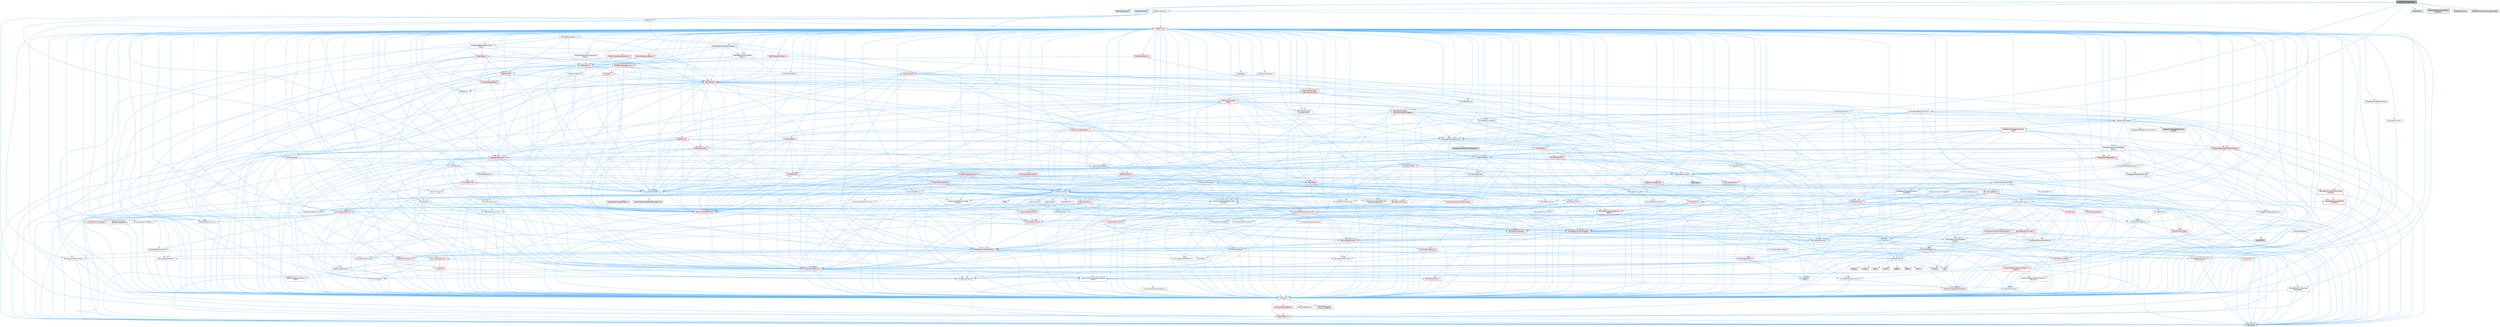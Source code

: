 digraph "AssetEditorSubsystem.h"
{
 // INTERACTIVE_SVG=YES
 // LATEX_PDF_SIZE
  bgcolor="transparent";
  edge [fontname=Helvetica,fontsize=10,labelfontname=Helvetica,labelfontsize=10];
  node [fontname=Helvetica,fontsize=10,shape=box,height=0.2,width=0.4];
  Node1 [id="Node000001",label="AssetEditorSubsystem.h",height=0.2,width=0.4,color="gray40", fillcolor="grey60", style="filled", fontcolor="black",tooltip=" "];
  Node1 -> Node2 [id="edge1_Node000001_Node000002",color="steelblue1",style="solid",tooltip=" "];
  Node2 [id="Node000002",label="EditorSubsystem.h",height=0.2,width=0.4,color="grey60", fillcolor="#E0E0E0", style="filled",tooltip=" "];
  Node1 -> Node3 [id="edge2_Node000001_Node000003",color="steelblue1",style="solid",tooltip=" "];
  Node3 [id="Node000003",label="Toolkits/IToolkit.h",height=0.2,width=0.4,color="grey60", fillcolor="#E0E0E0", style="filled",tooltip=" "];
  Node1 -> Node4 [id="edge3_Node000001_Node000004",color="steelblue1",style="solid",tooltip=" "];
  Node4 [id="Node000004",label="Containers/Ticker.h",height=0.2,width=0.4,color="grey40", fillcolor="white", style="filled",URL="$d8/d8d/Ticker_8h.html",tooltip=" "];
  Node4 -> Node5 [id="edge4_Node000004_Node000005",color="steelblue1",style="solid",tooltip=" "];
  Node5 [id="Node000005",label="Containers/Array.h",height=0.2,width=0.4,color="grey40", fillcolor="white", style="filled",URL="$df/dd0/Array_8h.html",tooltip=" "];
  Node5 -> Node6 [id="edge5_Node000005_Node000006",color="steelblue1",style="solid",tooltip=" "];
  Node6 [id="Node000006",label="CoreTypes.h",height=0.2,width=0.4,color="grey40", fillcolor="white", style="filled",URL="$dc/dec/CoreTypes_8h.html",tooltip=" "];
  Node6 -> Node7 [id="edge6_Node000006_Node000007",color="steelblue1",style="solid",tooltip=" "];
  Node7 [id="Node000007",label="HAL/Platform.h",height=0.2,width=0.4,color="red", fillcolor="#FFF0F0", style="filled",URL="$d9/dd0/Platform_8h.html",tooltip=" "];
  Node7 -> Node10 [id="edge7_Node000007_Node000010",color="steelblue1",style="solid",tooltip=" "];
  Node10 [id="Node000010",label="type_traits",height=0.2,width=0.4,color="grey60", fillcolor="#E0E0E0", style="filled",tooltip=" "];
  Node6 -> Node17 [id="edge8_Node000006_Node000017",color="steelblue1",style="solid",tooltip=" "];
  Node17 [id="Node000017",label="ProfilingDebugging\l/UMemoryDefines.h",height=0.2,width=0.4,color="grey40", fillcolor="white", style="filled",URL="$d2/da2/UMemoryDefines_8h.html",tooltip=" "];
  Node6 -> Node18 [id="edge9_Node000006_Node000018",color="steelblue1",style="solid",tooltip=" "];
  Node18 [id="Node000018",label="Misc/CoreMiscDefines.h",height=0.2,width=0.4,color="red", fillcolor="#FFF0F0", style="filled",URL="$da/d38/CoreMiscDefines_8h.html",tooltip=" "];
  Node18 -> Node7 [id="edge10_Node000018_Node000007",color="steelblue1",style="solid",tooltip=" "];
  Node6 -> Node19 [id="edge11_Node000006_Node000019",color="steelblue1",style="solid",tooltip=" "];
  Node19 [id="Node000019",label="Misc/CoreDefines.h",height=0.2,width=0.4,color="grey40", fillcolor="white", style="filled",URL="$d3/dd2/CoreDefines_8h.html",tooltip=" "];
  Node5 -> Node20 [id="edge12_Node000005_Node000020",color="steelblue1",style="solid",tooltip=" "];
  Node20 [id="Node000020",label="Misc/AssertionMacros.h",height=0.2,width=0.4,color="red", fillcolor="#FFF0F0", style="filled",URL="$d0/dfa/AssertionMacros_8h.html",tooltip=" "];
  Node20 -> Node6 [id="edge13_Node000020_Node000006",color="steelblue1",style="solid",tooltip=" "];
  Node20 -> Node7 [id="edge14_Node000020_Node000007",color="steelblue1",style="solid",tooltip=" "];
  Node20 -> Node21 [id="edge15_Node000020_Node000021",color="steelblue1",style="solid",tooltip=" "];
  Node21 [id="Node000021",label="HAL/PlatformMisc.h",height=0.2,width=0.4,color="red", fillcolor="#FFF0F0", style="filled",URL="$d0/df5/PlatformMisc_8h.html",tooltip=" "];
  Node21 -> Node6 [id="edge16_Node000021_Node000006",color="steelblue1",style="solid",tooltip=" "];
  Node20 -> Node57 [id="edge17_Node000020_Node000057",color="steelblue1",style="solid",tooltip=" "];
  Node57 [id="Node000057",label="Templates/EnableIf.h",height=0.2,width=0.4,color="grey40", fillcolor="white", style="filled",URL="$d7/d60/EnableIf_8h.html",tooltip=" "];
  Node57 -> Node6 [id="edge18_Node000057_Node000006",color="steelblue1",style="solid",tooltip=" "];
  Node20 -> Node61 [id="edge19_Node000020_Node000061",color="steelblue1",style="solid",tooltip=" "];
  Node61 [id="Node000061",label="Traits/IsCharEncodingCompatible\lWith.h",height=0.2,width=0.4,color="grey40", fillcolor="white", style="filled",URL="$df/dd1/IsCharEncodingCompatibleWith_8h.html",tooltip=" "];
  Node61 -> Node10 [id="edge20_Node000061_Node000010",color="steelblue1",style="solid",tooltip=" "];
  Node61 -> Node62 [id="edge21_Node000061_Node000062",color="steelblue1",style="solid",tooltip=" "];
  Node62 [id="Node000062",label="Traits/IsCharType.h",height=0.2,width=0.4,color="grey40", fillcolor="white", style="filled",URL="$db/d51/IsCharType_8h.html",tooltip=" "];
  Node62 -> Node6 [id="edge22_Node000062_Node000006",color="steelblue1",style="solid",tooltip=" "];
  Node20 -> Node63 [id="edge23_Node000020_Node000063",color="steelblue1",style="solid",tooltip=" "];
  Node63 [id="Node000063",label="Misc/VarArgs.h",height=0.2,width=0.4,color="grey40", fillcolor="white", style="filled",URL="$d5/d6f/VarArgs_8h.html",tooltip=" "];
  Node63 -> Node6 [id="edge24_Node000063_Node000006",color="steelblue1",style="solid",tooltip=" "];
  Node20 -> Node70 [id="edge25_Node000020_Node000070",color="steelblue1",style="solid",tooltip=" "];
  Node70 [id="Node000070",label="atomic",height=0.2,width=0.4,color="grey60", fillcolor="#E0E0E0", style="filled",tooltip=" "];
  Node5 -> Node71 [id="edge26_Node000005_Node000071",color="steelblue1",style="solid",tooltip=" "];
  Node71 [id="Node000071",label="Misc/IntrusiveUnsetOptional\lState.h",height=0.2,width=0.4,color="red", fillcolor="#FFF0F0", style="filled",URL="$d2/d0a/IntrusiveUnsetOptionalState_8h.html",tooltip=" "];
  Node5 -> Node73 [id="edge27_Node000005_Node000073",color="steelblue1",style="solid",tooltip=" "];
  Node73 [id="Node000073",label="Misc/ReverseIterate.h",height=0.2,width=0.4,color="red", fillcolor="#FFF0F0", style="filled",URL="$db/de3/ReverseIterate_8h.html",tooltip=" "];
  Node73 -> Node7 [id="edge28_Node000073_Node000007",color="steelblue1",style="solid",tooltip=" "];
  Node5 -> Node75 [id="edge29_Node000005_Node000075",color="steelblue1",style="solid",tooltip=" "];
  Node75 [id="Node000075",label="HAL/UnrealMemory.h",height=0.2,width=0.4,color="red", fillcolor="#FFF0F0", style="filled",URL="$d9/d96/UnrealMemory_8h.html",tooltip=" "];
  Node75 -> Node6 [id="edge30_Node000075_Node000006",color="steelblue1",style="solid",tooltip=" "];
  Node75 -> Node79 [id="edge31_Node000075_Node000079",color="steelblue1",style="solid",tooltip=" "];
  Node79 [id="Node000079",label="HAL/MemoryBase.h",height=0.2,width=0.4,color="grey40", fillcolor="white", style="filled",URL="$d6/d9f/MemoryBase_8h.html",tooltip=" "];
  Node79 -> Node6 [id="edge32_Node000079_Node000006",color="steelblue1",style="solid",tooltip=" "];
  Node79 -> Node50 [id="edge33_Node000079_Node000050",color="steelblue1",style="solid",tooltip=" "];
  Node50 [id="Node000050",label="HAL/PlatformAtomics.h",height=0.2,width=0.4,color="red", fillcolor="#FFF0F0", style="filled",URL="$d3/d36/PlatformAtomics_8h.html",tooltip=" "];
  Node50 -> Node6 [id="edge34_Node000050_Node000006",color="steelblue1",style="solid",tooltip=" "];
  Node79 -> Node33 [id="edge35_Node000079_Node000033",color="steelblue1",style="solid",tooltip=" "];
  Node33 [id="Node000033",label="HAL/PlatformCrt.h",height=0.2,width=0.4,color="grey40", fillcolor="white", style="filled",URL="$d8/d75/PlatformCrt_8h.html",tooltip=" "];
  Node33 -> Node34 [id="edge36_Node000033_Node000034",color="steelblue1",style="solid",tooltip=" "];
  Node34 [id="Node000034",label="new",height=0.2,width=0.4,color="grey60", fillcolor="#E0E0E0", style="filled",tooltip=" "];
  Node33 -> Node35 [id="edge37_Node000033_Node000035",color="steelblue1",style="solid",tooltip=" "];
  Node35 [id="Node000035",label="wchar.h",height=0.2,width=0.4,color="grey60", fillcolor="#E0E0E0", style="filled",tooltip=" "];
  Node33 -> Node36 [id="edge38_Node000033_Node000036",color="steelblue1",style="solid",tooltip=" "];
  Node36 [id="Node000036",label="stddef.h",height=0.2,width=0.4,color="grey60", fillcolor="#E0E0E0", style="filled",tooltip=" "];
  Node33 -> Node37 [id="edge39_Node000033_Node000037",color="steelblue1",style="solid",tooltip=" "];
  Node37 [id="Node000037",label="stdlib.h",height=0.2,width=0.4,color="grey60", fillcolor="#E0E0E0", style="filled",tooltip=" "];
  Node33 -> Node38 [id="edge40_Node000033_Node000038",color="steelblue1",style="solid",tooltip=" "];
  Node38 [id="Node000038",label="stdio.h",height=0.2,width=0.4,color="grey60", fillcolor="#E0E0E0", style="filled",tooltip=" "];
  Node33 -> Node39 [id="edge41_Node000033_Node000039",color="steelblue1",style="solid",tooltip=" "];
  Node39 [id="Node000039",label="stdarg.h",height=0.2,width=0.4,color="grey60", fillcolor="#E0E0E0", style="filled",tooltip=" "];
  Node33 -> Node40 [id="edge42_Node000033_Node000040",color="steelblue1",style="solid",tooltip=" "];
  Node40 [id="Node000040",label="math.h",height=0.2,width=0.4,color="grey60", fillcolor="#E0E0E0", style="filled",tooltip=" "];
  Node33 -> Node41 [id="edge43_Node000033_Node000041",color="steelblue1",style="solid",tooltip=" "];
  Node41 [id="Node000041",label="float.h",height=0.2,width=0.4,color="grey60", fillcolor="#E0E0E0", style="filled",tooltip=" "];
  Node33 -> Node42 [id="edge44_Node000033_Node000042",color="steelblue1",style="solid",tooltip=" "];
  Node42 [id="Node000042",label="string.h",height=0.2,width=0.4,color="grey60", fillcolor="#E0E0E0", style="filled",tooltip=" "];
  Node79 -> Node80 [id="edge45_Node000079_Node000080",color="steelblue1",style="solid",tooltip=" "];
  Node80 [id="Node000080",label="Misc/Exec.h",height=0.2,width=0.4,color="grey40", fillcolor="white", style="filled",URL="$de/ddb/Exec_8h.html",tooltip=" "];
  Node80 -> Node6 [id="edge46_Node000080_Node000006",color="steelblue1",style="solid",tooltip=" "];
  Node80 -> Node20 [id="edge47_Node000080_Node000020",color="steelblue1",style="solid",tooltip=" "];
  Node79 -> Node81 [id="edge48_Node000079_Node000081",color="steelblue1",style="solid",tooltip=" "];
  Node81 [id="Node000081",label="Misc/OutputDevice.h",height=0.2,width=0.4,color="red", fillcolor="#FFF0F0", style="filled",URL="$d7/d32/OutputDevice_8h.html",tooltip=" "];
  Node81 -> Node28 [id="edge49_Node000081_Node000028",color="steelblue1",style="solid",tooltip=" "];
  Node28 [id="Node000028",label="CoreFwd.h",height=0.2,width=0.4,color="red", fillcolor="#FFF0F0", style="filled",URL="$d1/d1e/CoreFwd_8h.html",tooltip=" "];
  Node28 -> Node6 [id="edge50_Node000028_Node000006",color="steelblue1",style="solid",tooltip=" "];
  Node28 -> Node29 [id="edge51_Node000028_Node000029",color="steelblue1",style="solid",tooltip=" "];
  Node29 [id="Node000029",label="Containers/ContainersFwd.h",height=0.2,width=0.4,color="grey40", fillcolor="white", style="filled",URL="$d4/d0a/ContainersFwd_8h.html",tooltip=" "];
  Node29 -> Node7 [id="edge52_Node000029_Node000007",color="steelblue1",style="solid",tooltip=" "];
  Node29 -> Node6 [id="edge53_Node000029_Node000006",color="steelblue1",style="solid",tooltip=" "];
  Node29 -> Node26 [id="edge54_Node000029_Node000026",color="steelblue1",style="solid",tooltip=" "];
  Node26 [id="Node000026",label="Traits/IsContiguousContainer.h",height=0.2,width=0.4,color="red", fillcolor="#FFF0F0", style="filled",URL="$d5/d3c/IsContiguousContainer_8h.html",tooltip=" "];
  Node26 -> Node6 [id="edge55_Node000026_Node000006",color="steelblue1",style="solid",tooltip=" "];
  Node28 -> Node31 [id="edge56_Node000028_Node000031",color="steelblue1",style="solid",tooltip=" "];
  Node31 [id="Node000031",label="UObject/UObjectHierarchy\lFwd.h",height=0.2,width=0.4,color="grey40", fillcolor="white", style="filled",URL="$d3/d13/UObjectHierarchyFwd_8h.html",tooltip=" "];
  Node81 -> Node6 [id="edge57_Node000081_Node000006",color="steelblue1",style="solid",tooltip=" "];
  Node81 -> Node82 [id="edge58_Node000081_Node000082",color="steelblue1",style="solid",tooltip=" "];
  Node82 [id="Node000082",label="Logging/LogVerbosity.h",height=0.2,width=0.4,color="grey40", fillcolor="white", style="filled",URL="$d2/d8f/LogVerbosity_8h.html",tooltip=" "];
  Node82 -> Node6 [id="edge59_Node000082_Node000006",color="steelblue1",style="solid",tooltip=" "];
  Node81 -> Node63 [id="edge60_Node000081_Node000063",color="steelblue1",style="solid",tooltip=" "];
  Node81 -> Node61 [id="edge61_Node000081_Node000061",color="steelblue1",style="solid",tooltip=" "];
  Node79 -> Node83 [id="edge62_Node000079_Node000083",color="steelblue1",style="solid",tooltip=" "];
  Node83 [id="Node000083",label="Templates/Atomic.h",height=0.2,width=0.4,color="red", fillcolor="#FFF0F0", style="filled",URL="$d3/d91/Atomic_8h.html",tooltip=" "];
  Node83 -> Node70 [id="edge63_Node000083_Node000070",color="steelblue1",style="solid",tooltip=" "];
  Node75 -> Node92 [id="edge64_Node000075_Node000092",color="steelblue1",style="solid",tooltip=" "];
  Node92 [id="Node000092",label="HAL/PlatformMemory.h",height=0.2,width=0.4,color="red", fillcolor="#FFF0F0", style="filled",URL="$de/d68/PlatformMemory_8h.html",tooltip=" "];
  Node92 -> Node6 [id="edge65_Node000092_Node000006",color="steelblue1",style="solid",tooltip=" "];
  Node75 -> Node95 [id="edge66_Node000075_Node000095",color="steelblue1",style="solid",tooltip=" "];
  Node95 [id="Node000095",label="Templates/IsPointer.h",height=0.2,width=0.4,color="grey40", fillcolor="white", style="filled",URL="$d7/d05/IsPointer_8h.html",tooltip=" "];
  Node95 -> Node6 [id="edge67_Node000095_Node000006",color="steelblue1",style="solid",tooltip=" "];
  Node5 -> Node96 [id="edge68_Node000005_Node000096",color="steelblue1",style="solid",tooltip=" "];
  Node96 [id="Node000096",label="Templates/UnrealTypeTraits.h",height=0.2,width=0.4,color="red", fillcolor="#FFF0F0", style="filled",URL="$d2/d2d/UnrealTypeTraits_8h.html",tooltip=" "];
  Node96 -> Node6 [id="edge69_Node000096_Node000006",color="steelblue1",style="solid",tooltip=" "];
  Node96 -> Node95 [id="edge70_Node000096_Node000095",color="steelblue1",style="solid",tooltip=" "];
  Node96 -> Node20 [id="edge71_Node000096_Node000020",color="steelblue1",style="solid",tooltip=" "];
  Node96 -> Node88 [id="edge72_Node000096_Node000088",color="steelblue1",style="solid",tooltip=" "];
  Node88 [id="Node000088",label="Templates/AndOrNot.h",height=0.2,width=0.4,color="grey40", fillcolor="white", style="filled",URL="$db/d0a/AndOrNot_8h.html",tooltip=" "];
  Node88 -> Node6 [id="edge73_Node000088_Node000006",color="steelblue1",style="solid",tooltip=" "];
  Node96 -> Node57 [id="edge74_Node000096_Node000057",color="steelblue1",style="solid",tooltip=" "];
  Node96 -> Node97 [id="edge75_Node000096_Node000097",color="steelblue1",style="solid",tooltip=" "];
  Node97 [id="Node000097",label="Templates/IsArithmetic.h",height=0.2,width=0.4,color="grey40", fillcolor="white", style="filled",URL="$d2/d5d/IsArithmetic_8h.html",tooltip=" "];
  Node97 -> Node6 [id="edge76_Node000097_Node000006",color="steelblue1",style="solid",tooltip=" "];
  Node96 -> Node99 [id="edge77_Node000096_Node000099",color="steelblue1",style="solid",tooltip=" "];
  Node99 [id="Node000099",label="Templates/IsPODType.h",height=0.2,width=0.4,color="grey40", fillcolor="white", style="filled",URL="$d7/db1/IsPODType_8h.html",tooltip=" "];
  Node99 -> Node6 [id="edge78_Node000099_Node000006",color="steelblue1",style="solid",tooltip=" "];
  Node96 -> Node100 [id="edge79_Node000096_Node000100",color="steelblue1",style="solid",tooltip=" "];
  Node100 [id="Node000100",label="Templates/IsUECoreType.h",height=0.2,width=0.4,color="grey40", fillcolor="white", style="filled",URL="$d1/db8/IsUECoreType_8h.html",tooltip=" "];
  Node100 -> Node6 [id="edge80_Node000100_Node000006",color="steelblue1",style="solid",tooltip=" "];
  Node100 -> Node10 [id="edge81_Node000100_Node000010",color="steelblue1",style="solid",tooltip=" "];
  Node96 -> Node89 [id="edge82_Node000096_Node000089",color="steelblue1",style="solid",tooltip=" "];
  Node89 [id="Node000089",label="Templates/IsTriviallyCopy\lConstructible.h",height=0.2,width=0.4,color="grey40", fillcolor="white", style="filled",URL="$d3/d78/IsTriviallyCopyConstructible_8h.html",tooltip=" "];
  Node89 -> Node6 [id="edge83_Node000089_Node000006",color="steelblue1",style="solid",tooltip=" "];
  Node89 -> Node10 [id="edge84_Node000089_Node000010",color="steelblue1",style="solid",tooltip=" "];
  Node5 -> Node101 [id="edge85_Node000005_Node000101",color="steelblue1",style="solid",tooltip=" "];
  Node101 [id="Node000101",label="Templates/UnrealTemplate.h",height=0.2,width=0.4,color="red", fillcolor="#FFF0F0", style="filled",URL="$d4/d24/UnrealTemplate_8h.html",tooltip=" "];
  Node101 -> Node6 [id="edge86_Node000101_Node000006",color="steelblue1",style="solid",tooltip=" "];
  Node101 -> Node95 [id="edge87_Node000101_Node000095",color="steelblue1",style="solid",tooltip=" "];
  Node101 -> Node75 [id="edge88_Node000101_Node000075",color="steelblue1",style="solid",tooltip=" "];
  Node101 -> Node96 [id="edge89_Node000101_Node000096",color="steelblue1",style="solid",tooltip=" "];
  Node101 -> Node104 [id="edge90_Node000101_Node000104",color="steelblue1",style="solid",tooltip=" "];
  Node104 [id="Node000104",label="Templates/RemoveReference.h",height=0.2,width=0.4,color="grey40", fillcolor="white", style="filled",URL="$da/dbe/RemoveReference_8h.html",tooltip=" "];
  Node104 -> Node6 [id="edge91_Node000104_Node000006",color="steelblue1",style="solid",tooltip=" "];
  Node101 -> Node65 [id="edge92_Node000101_Node000065",color="steelblue1",style="solid",tooltip=" "];
  Node65 [id="Node000065",label="Templates/Requires.h",height=0.2,width=0.4,color="grey40", fillcolor="white", style="filled",URL="$dc/d96/Requires_8h.html",tooltip=" "];
  Node65 -> Node57 [id="edge93_Node000065_Node000057",color="steelblue1",style="solid",tooltip=" "];
  Node65 -> Node10 [id="edge94_Node000065_Node000010",color="steelblue1",style="solid",tooltip=" "];
  Node101 -> Node105 [id="edge95_Node000101_Node000105",color="steelblue1",style="solid",tooltip=" "];
  Node105 [id="Node000105",label="Templates/TypeCompatible\lBytes.h",height=0.2,width=0.4,color="grey40", fillcolor="white", style="filled",URL="$df/d0a/TypeCompatibleBytes_8h.html",tooltip=" "];
  Node105 -> Node6 [id="edge96_Node000105_Node000006",color="steelblue1",style="solid",tooltip=" "];
  Node105 -> Node42 [id="edge97_Node000105_Node000042",color="steelblue1",style="solid",tooltip=" "];
  Node105 -> Node34 [id="edge98_Node000105_Node000034",color="steelblue1",style="solid",tooltip=" "];
  Node105 -> Node10 [id="edge99_Node000105_Node000010",color="steelblue1",style="solid",tooltip=" "];
  Node101 -> Node26 [id="edge100_Node000101_Node000026",color="steelblue1",style="solid",tooltip=" "];
  Node101 -> Node10 [id="edge101_Node000101_Node000010",color="steelblue1",style="solid",tooltip=" "];
  Node5 -> Node107 [id="edge102_Node000005_Node000107",color="steelblue1",style="solid",tooltip=" "];
  Node107 [id="Node000107",label="Containers/AllowShrinking.h",height=0.2,width=0.4,color="grey40", fillcolor="white", style="filled",URL="$d7/d1a/AllowShrinking_8h.html",tooltip=" "];
  Node107 -> Node6 [id="edge103_Node000107_Node000006",color="steelblue1",style="solid",tooltip=" "];
  Node5 -> Node108 [id="edge104_Node000005_Node000108",color="steelblue1",style="solid",tooltip=" "];
  Node108 [id="Node000108",label="Containers/ContainerAllocation\lPolicies.h",height=0.2,width=0.4,color="grey40", fillcolor="white", style="filled",URL="$d7/dff/ContainerAllocationPolicies_8h.html",tooltip=" "];
  Node108 -> Node6 [id="edge105_Node000108_Node000006",color="steelblue1",style="solid",tooltip=" "];
  Node108 -> Node109 [id="edge106_Node000108_Node000109",color="steelblue1",style="solid",tooltip=" "];
  Node109 [id="Node000109",label="Containers/ContainerHelpers.h",height=0.2,width=0.4,color="grey40", fillcolor="white", style="filled",URL="$d7/d33/ContainerHelpers_8h.html",tooltip=" "];
  Node109 -> Node6 [id="edge107_Node000109_Node000006",color="steelblue1",style="solid",tooltip=" "];
  Node108 -> Node108 [id="edge108_Node000108_Node000108",color="steelblue1",style="solid",tooltip=" "];
  Node108 -> Node110 [id="edge109_Node000108_Node000110",color="steelblue1",style="solid",tooltip=" "];
  Node110 [id="Node000110",label="HAL/PlatformMath.h",height=0.2,width=0.4,color="red", fillcolor="#FFF0F0", style="filled",URL="$dc/d53/PlatformMath_8h.html",tooltip=" "];
  Node110 -> Node6 [id="edge110_Node000110_Node000006",color="steelblue1",style="solid",tooltip=" "];
  Node108 -> Node75 [id="edge111_Node000108_Node000075",color="steelblue1",style="solid",tooltip=" "];
  Node108 -> Node43 [id="edge112_Node000108_Node000043",color="steelblue1",style="solid",tooltip=" "];
  Node43 [id="Node000043",label="Math/NumericLimits.h",height=0.2,width=0.4,color="grey40", fillcolor="white", style="filled",URL="$df/d1b/NumericLimits_8h.html",tooltip=" "];
  Node43 -> Node6 [id="edge113_Node000043_Node000006",color="steelblue1",style="solid",tooltip=" "];
  Node108 -> Node20 [id="edge114_Node000108_Node000020",color="steelblue1",style="solid",tooltip=" "];
  Node108 -> Node118 [id="edge115_Node000108_Node000118",color="steelblue1",style="solid",tooltip=" "];
  Node118 [id="Node000118",label="Templates/IsPolymorphic.h",height=0.2,width=0.4,color="grey40", fillcolor="white", style="filled",URL="$dc/d20/IsPolymorphic_8h.html",tooltip=" "];
  Node108 -> Node119 [id="edge116_Node000108_Node000119",color="steelblue1",style="solid",tooltip=" "];
  Node119 [id="Node000119",label="Templates/MemoryOps.h",height=0.2,width=0.4,color="red", fillcolor="#FFF0F0", style="filled",URL="$db/dea/MemoryOps_8h.html",tooltip=" "];
  Node119 -> Node6 [id="edge117_Node000119_Node000006",color="steelblue1",style="solid",tooltip=" "];
  Node119 -> Node75 [id="edge118_Node000119_Node000075",color="steelblue1",style="solid",tooltip=" "];
  Node119 -> Node90 [id="edge119_Node000119_Node000090",color="steelblue1",style="solid",tooltip=" "];
  Node90 [id="Node000090",label="Templates/IsTriviallyCopy\lAssignable.h",height=0.2,width=0.4,color="grey40", fillcolor="white", style="filled",URL="$d2/df2/IsTriviallyCopyAssignable_8h.html",tooltip=" "];
  Node90 -> Node6 [id="edge120_Node000090_Node000006",color="steelblue1",style="solid",tooltip=" "];
  Node90 -> Node10 [id="edge121_Node000090_Node000010",color="steelblue1",style="solid",tooltip=" "];
  Node119 -> Node89 [id="edge122_Node000119_Node000089",color="steelblue1",style="solid",tooltip=" "];
  Node119 -> Node65 [id="edge123_Node000119_Node000065",color="steelblue1",style="solid",tooltip=" "];
  Node119 -> Node96 [id="edge124_Node000119_Node000096",color="steelblue1",style="solid",tooltip=" "];
  Node119 -> Node34 [id="edge125_Node000119_Node000034",color="steelblue1",style="solid",tooltip=" "];
  Node119 -> Node10 [id="edge126_Node000119_Node000010",color="steelblue1",style="solid",tooltip=" "];
  Node108 -> Node105 [id="edge127_Node000108_Node000105",color="steelblue1",style="solid",tooltip=" "];
  Node108 -> Node10 [id="edge128_Node000108_Node000010",color="steelblue1",style="solid",tooltip=" "];
  Node5 -> Node120 [id="edge129_Node000005_Node000120",color="steelblue1",style="solid",tooltip=" "];
  Node120 [id="Node000120",label="Containers/ContainerElement\lTypeCompatibility.h",height=0.2,width=0.4,color="grey40", fillcolor="white", style="filled",URL="$df/ddf/ContainerElementTypeCompatibility_8h.html",tooltip=" "];
  Node120 -> Node6 [id="edge130_Node000120_Node000006",color="steelblue1",style="solid",tooltip=" "];
  Node120 -> Node96 [id="edge131_Node000120_Node000096",color="steelblue1",style="solid",tooltip=" "];
  Node5 -> Node121 [id="edge132_Node000005_Node000121",color="steelblue1",style="solid",tooltip=" "];
  Node121 [id="Node000121",label="Serialization/Archive.h",height=0.2,width=0.4,color="red", fillcolor="#FFF0F0", style="filled",URL="$d7/d3b/Archive_8h.html",tooltip=" "];
  Node121 -> Node28 [id="edge133_Node000121_Node000028",color="steelblue1",style="solid",tooltip=" "];
  Node121 -> Node6 [id="edge134_Node000121_Node000006",color="steelblue1",style="solid",tooltip=" "];
  Node121 -> Node122 [id="edge135_Node000121_Node000122",color="steelblue1",style="solid",tooltip=" "];
  Node122 [id="Node000122",label="HAL/PlatformProperties.h",height=0.2,width=0.4,color="red", fillcolor="#FFF0F0", style="filled",URL="$d9/db0/PlatformProperties_8h.html",tooltip=" "];
  Node122 -> Node6 [id="edge136_Node000122_Node000006",color="steelblue1",style="solid",tooltip=" "];
  Node121 -> Node125 [id="edge137_Node000121_Node000125",color="steelblue1",style="solid",tooltip=" "];
  Node125 [id="Node000125",label="Internationalization\l/TextNamespaceFwd.h",height=0.2,width=0.4,color="grey40", fillcolor="white", style="filled",URL="$d8/d97/TextNamespaceFwd_8h.html",tooltip=" "];
  Node125 -> Node6 [id="edge138_Node000125_Node000006",color="steelblue1",style="solid",tooltip=" "];
  Node121 -> Node20 [id="edge139_Node000121_Node000020",color="steelblue1",style="solid",tooltip=" "];
  Node121 -> Node126 [id="edge140_Node000121_Node000126",color="steelblue1",style="solid",tooltip=" "];
  Node126 [id="Node000126",label="Misc/EngineVersionBase.h",height=0.2,width=0.4,color="grey40", fillcolor="white", style="filled",URL="$d5/d2b/EngineVersionBase_8h.html",tooltip=" "];
  Node126 -> Node6 [id="edge141_Node000126_Node000006",color="steelblue1",style="solid",tooltip=" "];
  Node121 -> Node63 [id="edge142_Node000121_Node000063",color="steelblue1",style="solid",tooltip=" "];
  Node121 -> Node57 [id="edge143_Node000121_Node000057",color="steelblue1",style="solid",tooltip=" "];
  Node121 -> Node129 [id="edge144_Node000121_Node000129",color="steelblue1",style="solid",tooltip=" "];
  Node129 [id="Node000129",label="Templates/IsEnumClass.h",height=0.2,width=0.4,color="grey40", fillcolor="white", style="filled",URL="$d7/d15/IsEnumClass_8h.html",tooltip=" "];
  Node129 -> Node6 [id="edge145_Node000129_Node000006",color="steelblue1",style="solid",tooltip=" "];
  Node129 -> Node88 [id="edge146_Node000129_Node000088",color="steelblue1",style="solid",tooltip=" "];
  Node121 -> Node101 [id="edge147_Node000121_Node000101",color="steelblue1",style="solid",tooltip=" "];
  Node121 -> Node61 [id="edge148_Node000121_Node000061",color="steelblue1",style="solid",tooltip=" "];
  Node121 -> Node130 [id="edge149_Node000121_Node000130",color="steelblue1",style="solid",tooltip=" "];
  Node130 [id="Node000130",label="UObject/ObjectVersion.h",height=0.2,width=0.4,color="grey40", fillcolor="white", style="filled",URL="$da/d63/ObjectVersion_8h.html",tooltip=" "];
  Node130 -> Node6 [id="edge150_Node000130_Node000006",color="steelblue1",style="solid",tooltip=" "];
  Node5 -> Node131 [id="edge151_Node000005_Node000131",color="steelblue1",style="solid",tooltip=" "];
  Node131 [id="Node000131",label="Serialization/MemoryImage\lWriter.h",height=0.2,width=0.4,color="grey40", fillcolor="white", style="filled",URL="$d0/d08/MemoryImageWriter_8h.html",tooltip=" "];
  Node131 -> Node6 [id="edge152_Node000131_Node000006",color="steelblue1",style="solid",tooltip=" "];
  Node131 -> Node132 [id="edge153_Node000131_Node000132",color="steelblue1",style="solid",tooltip=" "];
  Node132 [id="Node000132",label="Serialization/MemoryLayout.h",height=0.2,width=0.4,color="red", fillcolor="#FFF0F0", style="filled",URL="$d7/d66/MemoryLayout_8h.html",tooltip=" "];
  Node132 -> Node135 [id="edge154_Node000132_Node000135",color="steelblue1",style="solid",tooltip=" "];
  Node135 [id="Node000135",label="Containers/EnumAsByte.h",height=0.2,width=0.4,color="grey40", fillcolor="white", style="filled",URL="$d6/d9a/EnumAsByte_8h.html",tooltip=" "];
  Node135 -> Node6 [id="edge155_Node000135_Node000006",color="steelblue1",style="solid",tooltip=" "];
  Node135 -> Node99 [id="edge156_Node000135_Node000099",color="steelblue1",style="solid",tooltip=" "];
  Node135 -> Node136 [id="edge157_Node000135_Node000136",color="steelblue1",style="solid",tooltip=" "];
  Node136 [id="Node000136",label="Templates/TypeHash.h",height=0.2,width=0.4,color="red", fillcolor="#FFF0F0", style="filled",URL="$d1/d62/TypeHash_8h.html",tooltip=" "];
  Node136 -> Node6 [id="edge158_Node000136_Node000006",color="steelblue1",style="solid",tooltip=" "];
  Node136 -> Node65 [id="edge159_Node000136_Node000065",color="steelblue1",style="solid",tooltip=" "];
  Node136 -> Node137 [id="edge160_Node000136_Node000137",color="steelblue1",style="solid",tooltip=" "];
  Node137 [id="Node000137",label="Misc/Crc.h",height=0.2,width=0.4,color="grey40", fillcolor="white", style="filled",URL="$d4/dd2/Crc_8h.html",tooltip=" "];
  Node137 -> Node6 [id="edge161_Node000137_Node000006",color="steelblue1",style="solid",tooltip=" "];
  Node137 -> Node77 [id="edge162_Node000137_Node000077",color="steelblue1",style="solid",tooltip=" "];
  Node77 [id="Node000077",label="HAL/PlatformString.h",height=0.2,width=0.4,color="red", fillcolor="#FFF0F0", style="filled",URL="$db/db5/PlatformString_8h.html",tooltip=" "];
  Node77 -> Node6 [id="edge163_Node000077_Node000006",color="steelblue1",style="solid",tooltip=" "];
  Node137 -> Node20 [id="edge164_Node000137_Node000020",color="steelblue1",style="solid",tooltip=" "];
  Node137 -> Node138 [id="edge165_Node000137_Node000138",color="steelblue1",style="solid",tooltip=" "];
  Node138 [id="Node000138",label="Misc/CString.h",height=0.2,width=0.4,color="red", fillcolor="#FFF0F0", style="filled",URL="$d2/d49/CString_8h.html",tooltip=" "];
  Node138 -> Node6 [id="edge166_Node000138_Node000006",color="steelblue1",style="solid",tooltip=" "];
  Node138 -> Node33 [id="edge167_Node000138_Node000033",color="steelblue1",style="solid",tooltip=" "];
  Node138 -> Node77 [id="edge168_Node000138_Node000077",color="steelblue1",style="solid",tooltip=" "];
  Node138 -> Node20 [id="edge169_Node000138_Node000020",color="steelblue1",style="solid",tooltip=" "];
  Node138 -> Node139 [id="edge170_Node000138_Node000139",color="steelblue1",style="solid",tooltip=" "];
  Node139 [id="Node000139",label="Misc/Char.h",height=0.2,width=0.4,color="red", fillcolor="#FFF0F0", style="filled",URL="$d0/d58/Char_8h.html",tooltip=" "];
  Node139 -> Node6 [id="edge171_Node000139_Node000006",color="steelblue1",style="solid",tooltip=" "];
  Node139 -> Node10 [id="edge172_Node000139_Node000010",color="steelblue1",style="solid",tooltip=" "];
  Node138 -> Node63 [id="edge173_Node000138_Node000063",color="steelblue1",style="solid",tooltip=" "];
  Node138 -> Node61 [id="edge174_Node000138_Node000061",color="steelblue1",style="solid",tooltip=" "];
  Node137 -> Node139 [id="edge175_Node000137_Node000139",color="steelblue1",style="solid",tooltip=" "];
  Node137 -> Node96 [id="edge176_Node000137_Node000096",color="steelblue1",style="solid",tooltip=" "];
  Node137 -> Node62 [id="edge177_Node000137_Node000062",color="steelblue1",style="solid",tooltip=" "];
  Node136 -> Node10 [id="edge178_Node000136_Node000010",color="steelblue1",style="solid",tooltip=" "];
  Node132 -> Node23 [id="edge179_Node000132_Node000023",color="steelblue1",style="solid",tooltip=" "];
  Node23 [id="Node000023",label="Containers/StringFwd.h",height=0.2,width=0.4,color="grey40", fillcolor="white", style="filled",URL="$df/d37/StringFwd_8h.html",tooltip=" "];
  Node23 -> Node6 [id="edge180_Node000023_Node000006",color="steelblue1",style="solid",tooltip=" "];
  Node23 -> Node24 [id="edge181_Node000023_Node000024",color="steelblue1",style="solid",tooltip=" "];
  Node24 [id="Node000024",label="Traits/ElementType.h",height=0.2,width=0.4,color="red", fillcolor="#FFF0F0", style="filled",URL="$d5/d4f/ElementType_8h.html",tooltip=" "];
  Node24 -> Node7 [id="edge182_Node000024_Node000007",color="steelblue1",style="solid",tooltip=" "];
  Node24 -> Node10 [id="edge183_Node000024_Node000010",color="steelblue1",style="solid",tooltip=" "];
  Node23 -> Node26 [id="edge184_Node000023_Node000026",color="steelblue1",style="solid",tooltip=" "];
  Node132 -> Node75 [id="edge185_Node000132_Node000075",color="steelblue1",style="solid",tooltip=" "];
  Node132 -> Node57 [id="edge186_Node000132_Node000057",color="steelblue1",style="solid",tooltip=" "];
  Node132 -> Node118 [id="edge187_Node000132_Node000118",color="steelblue1",style="solid",tooltip=" "];
  Node132 -> Node101 [id="edge188_Node000132_Node000101",color="steelblue1",style="solid",tooltip=" "];
  Node5 -> Node145 [id="edge189_Node000005_Node000145",color="steelblue1",style="solid",tooltip=" "];
  Node145 [id="Node000145",label="Algo/Heapify.h",height=0.2,width=0.4,color="grey40", fillcolor="white", style="filled",URL="$d0/d2a/Heapify_8h.html",tooltip=" "];
  Node145 -> Node146 [id="edge190_Node000145_Node000146",color="steelblue1",style="solid",tooltip=" "];
  Node146 [id="Node000146",label="Algo/Impl/BinaryHeap.h",height=0.2,width=0.4,color="red", fillcolor="#FFF0F0", style="filled",URL="$d7/da3/Algo_2Impl_2BinaryHeap_8h.html",tooltip=" "];
  Node146 -> Node147 [id="edge191_Node000146_Node000147",color="steelblue1",style="solid",tooltip=" "];
  Node147 [id="Node000147",label="Templates/Invoke.h",height=0.2,width=0.4,color="red", fillcolor="#FFF0F0", style="filled",URL="$d7/deb/Invoke_8h.html",tooltip=" "];
  Node147 -> Node6 [id="edge192_Node000147_Node000006",color="steelblue1",style="solid",tooltip=" "];
  Node147 -> Node101 [id="edge193_Node000147_Node000101",color="steelblue1",style="solid",tooltip=" "];
  Node147 -> Node10 [id="edge194_Node000147_Node000010",color="steelblue1",style="solid",tooltip=" "];
  Node146 -> Node10 [id="edge195_Node000146_Node000010",color="steelblue1",style="solid",tooltip=" "];
  Node145 -> Node151 [id="edge196_Node000145_Node000151",color="steelblue1",style="solid",tooltip=" "];
  Node151 [id="Node000151",label="Templates/IdentityFunctor.h",height=0.2,width=0.4,color="grey40", fillcolor="white", style="filled",URL="$d7/d2e/IdentityFunctor_8h.html",tooltip=" "];
  Node151 -> Node7 [id="edge197_Node000151_Node000007",color="steelblue1",style="solid",tooltip=" "];
  Node145 -> Node147 [id="edge198_Node000145_Node000147",color="steelblue1",style="solid",tooltip=" "];
  Node145 -> Node152 [id="edge199_Node000145_Node000152",color="steelblue1",style="solid",tooltip=" "];
  Node152 [id="Node000152",label="Templates/Less.h",height=0.2,width=0.4,color="grey40", fillcolor="white", style="filled",URL="$de/dc8/Less_8h.html",tooltip=" "];
  Node152 -> Node6 [id="edge200_Node000152_Node000006",color="steelblue1",style="solid",tooltip=" "];
  Node152 -> Node101 [id="edge201_Node000152_Node000101",color="steelblue1",style="solid",tooltip=" "];
  Node145 -> Node101 [id="edge202_Node000145_Node000101",color="steelblue1",style="solid",tooltip=" "];
  Node5 -> Node153 [id="edge203_Node000005_Node000153",color="steelblue1",style="solid",tooltip=" "];
  Node153 [id="Node000153",label="Algo/HeapSort.h",height=0.2,width=0.4,color="grey40", fillcolor="white", style="filled",URL="$d3/d92/HeapSort_8h.html",tooltip=" "];
  Node153 -> Node146 [id="edge204_Node000153_Node000146",color="steelblue1",style="solid",tooltip=" "];
  Node153 -> Node151 [id="edge205_Node000153_Node000151",color="steelblue1",style="solid",tooltip=" "];
  Node153 -> Node152 [id="edge206_Node000153_Node000152",color="steelblue1",style="solid",tooltip=" "];
  Node153 -> Node101 [id="edge207_Node000153_Node000101",color="steelblue1",style="solid",tooltip=" "];
  Node5 -> Node154 [id="edge208_Node000005_Node000154",color="steelblue1",style="solid",tooltip=" "];
  Node154 [id="Node000154",label="Algo/IsHeap.h",height=0.2,width=0.4,color="grey40", fillcolor="white", style="filled",URL="$de/d32/IsHeap_8h.html",tooltip=" "];
  Node154 -> Node146 [id="edge209_Node000154_Node000146",color="steelblue1",style="solid",tooltip=" "];
  Node154 -> Node151 [id="edge210_Node000154_Node000151",color="steelblue1",style="solid",tooltip=" "];
  Node154 -> Node147 [id="edge211_Node000154_Node000147",color="steelblue1",style="solid",tooltip=" "];
  Node154 -> Node152 [id="edge212_Node000154_Node000152",color="steelblue1",style="solid",tooltip=" "];
  Node154 -> Node101 [id="edge213_Node000154_Node000101",color="steelblue1",style="solid",tooltip=" "];
  Node5 -> Node146 [id="edge214_Node000005_Node000146",color="steelblue1",style="solid",tooltip=" "];
  Node5 -> Node155 [id="edge215_Node000005_Node000155",color="steelblue1",style="solid",tooltip=" "];
  Node155 [id="Node000155",label="Algo/StableSort.h",height=0.2,width=0.4,color="red", fillcolor="#FFF0F0", style="filled",URL="$d7/d3c/StableSort_8h.html",tooltip=" "];
  Node155 -> Node151 [id="edge216_Node000155_Node000151",color="steelblue1",style="solid",tooltip=" "];
  Node155 -> Node147 [id="edge217_Node000155_Node000147",color="steelblue1",style="solid",tooltip=" "];
  Node155 -> Node152 [id="edge218_Node000155_Node000152",color="steelblue1",style="solid",tooltip=" "];
  Node155 -> Node101 [id="edge219_Node000155_Node000101",color="steelblue1",style="solid",tooltip=" "];
  Node5 -> Node158 [id="edge220_Node000005_Node000158",color="steelblue1",style="solid",tooltip=" "];
  Node158 [id="Node000158",label="Concepts/GetTypeHashable.h",height=0.2,width=0.4,color="grey40", fillcolor="white", style="filled",URL="$d3/da2/GetTypeHashable_8h.html",tooltip=" "];
  Node158 -> Node6 [id="edge221_Node000158_Node000006",color="steelblue1",style="solid",tooltip=" "];
  Node158 -> Node136 [id="edge222_Node000158_Node000136",color="steelblue1",style="solid",tooltip=" "];
  Node5 -> Node151 [id="edge223_Node000005_Node000151",color="steelblue1",style="solid",tooltip=" "];
  Node5 -> Node147 [id="edge224_Node000005_Node000147",color="steelblue1",style="solid",tooltip=" "];
  Node5 -> Node152 [id="edge225_Node000005_Node000152",color="steelblue1",style="solid",tooltip=" "];
  Node5 -> Node159 [id="edge226_Node000005_Node000159",color="steelblue1",style="solid",tooltip=" "];
  Node159 [id="Node000159",label="Templates/LosesQualifiers\lFromTo.h",height=0.2,width=0.4,color="red", fillcolor="#FFF0F0", style="filled",URL="$d2/db3/LosesQualifiersFromTo_8h.html",tooltip=" "];
  Node159 -> Node10 [id="edge227_Node000159_Node000010",color="steelblue1",style="solid",tooltip=" "];
  Node5 -> Node65 [id="edge228_Node000005_Node000065",color="steelblue1",style="solid",tooltip=" "];
  Node5 -> Node160 [id="edge229_Node000005_Node000160",color="steelblue1",style="solid",tooltip=" "];
  Node160 [id="Node000160",label="Templates/Sorting.h",height=0.2,width=0.4,color="red", fillcolor="#FFF0F0", style="filled",URL="$d3/d9e/Sorting_8h.html",tooltip=" "];
  Node160 -> Node6 [id="edge230_Node000160_Node000006",color="steelblue1",style="solid",tooltip=" "];
  Node160 -> Node110 [id="edge231_Node000160_Node000110",color="steelblue1",style="solid",tooltip=" "];
  Node160 -> Node152 [id="edge232_Node000160_Node000152",color="steelblue1",style="solid",tooltip=" "];
  Node5 -> Node164 [id="edge233_Node000005_Node000164",color="steelblue1",style="solid",tooltip=" "];
  Node164 [id="Node000164",label="Templates/AlignmentTemplates.h",height=0.2,width=0.4,color="red", fillcolor="#FFF0F0", style="filled",URL="$dd/d32/AlignmentTemplates_8h.html",tooltip=" "];
  Node164 -> Node6 [id="edge234_Node000164_Node000006",color="steelblue1",style="solid",tooltip=" "];
  Node164 -> Node95 [id="edge235_Node000164_Node000095",color="steelblue1",style="solid",tooltip=" "];
  Node5 -> Node24 [id="edge236_Node000005_Node000024",color="steelblue1",style="solid",tooltip=" "];
  Node5 -> Node116 [id="edge237_Node000005_Node000116",color="steelblue1",style="solid",tooltip=" "];
  Node116 [id="Node000116",label="limits",height=0.2,width=0.4,color="grey60", fillcolor="#E0E0E0", style="filled",tooltip=" "];
  Node5 -> Node10 [id="edge238_Node000005_Node000010",color="steelblue1",style="solid",tooltip=" "];
  Node4 -> Node108 [id="edge239_Node000004_Node000108",color="steelblue1",style="solid",tooltip=" "];
  Node4 -> Node165 [id="edge240_Node000004_Node000165",color="steelblue1",style="solid",tooltip=" "];
  Node165 [id="Node000165",label="Containers/MpscQueue.h",height=0.2,width=0.4,color="grey40", fillcolor="white", style="filled",URL="$dc/dd4/MpscQueue_8h.html",tooltip=" "];
  Node165 -> Node6 [id="edge241_Node000165_Node000006",color="steelblue1",style="solid",tooltip=" "];
  Node165 -> Node119 [id="edge242_Node000165_Node000119",color="steelblue1",style="solid",tooltip=" "];
  Node165 -> Node105 [id="edge243_Node000165_Node000105",color="steelblue1",style="solid",tooltip=" "];
  Node165 -> Node101 [id="edge244_Node000165_Node000101",color="steelblue1",style="solid",tooltip=" "];
  Node165 -> Node166 [id="edge245_Node000165_Node000166",color="steelblue1",style="solid",tooltip=" "];
  Node166 [id="Node000166",label="Misc/Optional.h",height=0.2,width=0.4,color="red", fillcolor="#FFF0F0", style="filled",URL="$d2/dae/Optional_8h.html",tooltip=" "];
  Node166 -> Node6 [id="edge246_Node000166_Node000006",color="steelblue1",style="solid",tooltip=" "];
  Node166 -> Node20 [id="edge247_Node000166_Node000020",color="steelblue1",style="solid",tooltip=" "];
  Node166 -> Node71 [id="edge248_Node000166_Node000071",color="steelblue1",style="solid",tooltip=" "];
  Node166 -> Node119 [id="edge249_Node000166_Node000119",color="steelblue1",style="solid",tooltip=" "];
  Node166 -> Node101 [id="edge250_Node000166_Node000101",color="steelblue1",style="solid",tooltip=" "];
  Node166 -> Node121 [id="edge251_Node000166_Node000121",color="steelblue1",style="solid",tooltip=" "];
  Node165 -> Node70 [id="edge252_Node000165_Node000070",color="steelblue1",style="solid",tooltip=" "];
  Node4 -> Node6 [id="edge253_Node000004_Node000006",color="steelblue1",style="solid",tooltip=" "];
  Node4 -> Node167 [id="edge254_Node000004_Node000167",color="steelblue1",style="solid",tooltip=" "];
  Node167 [id="Node000167",label="Delegates/Delegate.h",height=0.2,width=0.4,color="grey40", fillcolor="white", style="filled",URL="$d4/d80/Delegate_8h.html",tooltip=" "];
  Node167 -> Node6 [id="edge255_Node000167_Node000006",color="steelblue1",style="solid",tooltip=" "];
  Node167 -> Node20 [id="edge256_Node000167_Node000020",color="steelblue1",style="solid",tooltip=" "];
  Node167 -> Node168 [id="edge257_Node000167_Node000168",color="steelblue1",style="solid",tooltip=" "];
  Node168 [id="Node000168",label="UObject/NameTypes.h",height=0.2,width=0.4,color="grey40", fillcolor="white", style="filled",URL="$d6/d35/NameTypes_8h.html",tooltip=" "];
  Node168 -> Node6 [id="edge258_Node000168_Node000006",color="steelblue1",style="solid",tooltip=" "];
  Node168 -> Node20 [id="edge259_Node000168_Node000020",color="steelblue1",style="solid",tooltip=" "];
  Node168 -> Node75 [id="edge260_Node000168_Node000075",color="steelblue1",style="solid",tooltip=" "];
  Node168 -> Node96 [id="edge261_Node000168_Node000096",color="steelblue1",style="solid",tooltip=" "];
  Node168 -> Node101 [id="edge262_Node000168_Node000101",color="steelblue1",style="solid",tooltip=" "];
  Node168 -> Node169 [id="edge263_Node000168_Node000169",color="steelblue1",style="solid",tooltip=" "];
  Node169 [id="Node000169",label="Containers/UnrealString.h",height=0.2,width=0.4,color="grey40", fillcolor="white", style="filled",URL="$d5/dba/UnrealString_8h.html",tooltip=" "];
  Node169 -> Node170 [id="edge264_Node000169_Node000170",color="steelblue1",style="solid",tooltip=" "];
  Node170 [id="Node000170",label="Containers/UnrealStringIncludes.h.inl",height=0.2,width=0.4,color="grey60", fillcolor="#E0E0E0", style="filled",tooltip=" "];
  Node169 -> Node171 [id="edge265_Node000169_Node000171",color="steelblue1",style="solid",tooltip=" "];
  Node171 [id="Node000171",label="Containers/UnrealString.h.inl",height=0.2,width=0.4,color="grey60", fillcolor="#E0E0E0", style="filled",tooltip=" "];
  Node169 -> Node172 [id="edge266_Node000169_Node000172",color="steelblue1",style="solid",tooltip=" "];
  Node172 [id="Node000172",label="Misc/StringFormatArg.h",height=0.2,width=0.4,color="grey40", fillcolor="white", style="filled",URL="$d2/d16/StringFormatArg_8h.html",tooltip=" "];
  Node172 -> Node29 [id="edge267_Node000172_Node000029",color="steelblue1",style="solid",tooltip=" "];
  Node168 -> Node173 [id="edge268_Node000168_Node000173",color="steelblue1",style="solid",tooltip=" "];
  Node173 [id="Node000173",label="HAL/CriticalSection.h",height=0.2,width=0.4,color="red", fillcolor="#FFF0F0", style="filled",URL="$d6/d90/CriticalSection_8h.html",tooltip=" "];
  Node168 -> Node176 [id="edge269_Node000168_Node000176",color="steelblue1",style="solid",tooltip=" "];
  Node176 [id="Node000176",label="Containers/StringConv.h",height=0.2,width=0.4,color="grey40", fillcolor="white", style="filled",URL="$d3/ddf/StringConv_8h.html",tooltip=" "];
  Node176 -> Node6 [id="edge270_Node000176_Node000006",color="steelblue1",style="solid",tooltip=" "];
  Node176 -> Node20 [id="edge271_Node000176_Node000020",color="steelblue1",style="solid",tooltip=" "];
  Node176 -> Node108 [id="edge272_Node000176_Node000108",color="steelblue1",style="solid",tooltip=" "];
  Node176 -> Node5 [id="edge273_Node000176_Node000005",color="steelblue1",style="solid",tooltip=" "];
  Node176 -> Node138 [id="edge274_Node000176_Node000138",color="steelblue1",style="solid",tooltip=" "];
  Node176 -> Node177 [id="edge275_Node000176_Node000177",color="steelblue1",style="solid",tooltip=" "];
  Node177 [id="Node000177",label="Templates/IsArray.h",height=0.2,width=0.4,color="grey40", fillcolor="white", style="filled",URL="$d8/d8d/IsArray_8h.html",tooltip=" "];
  Node177 -> Node6 [id="edge276_Node000177_Node000006",color="steelblue1",style="solid",tooltip=" "];
  Node176 -> Node101 [id="edge277_Node000176_Node000101",color="steelblue1",style="solid",tooltip=" "];
  Node176 -> Node96 [id="edge278_Node000176_Node000096",color="steelblue1",style="solid",tooltip=" "];
  Node176 -> Node24 [id="edge279_Node000176_Node000024",color="steelblue1",style="solid",tooltip=" "];
  Node176 -> Node61 [id="edge280_Node000176_Node000061",color="steelblue1",style="solid",tooltip=" "];
  Node176 -> Node26 [id="edge281_Node000176_Node000026",color="steelblue1",style="solid",tooltip=" "];
  Node176 -> Node10 [id="edge282_Node000176_Node000010",color="steelblue1",style="solid",tooltip=" "];
  Node168 -> Node23 [id="edge283_Node000168_Node000023",color="steelblue1",style="solid",tooltip=" "];
  Node168 -> Node178 [id="edge284_Node000168_Node000178",color="steelblue1",style="solid",tooltip=" "];
  Node178 [id="Node000178",label="UObject/UnrealNames.h",height=0.2,width=0.4,color="red", fillcolor="#FFF0F0", style="filled",URL="$d8/db1/UnrealNames_8h.html",tooltip=" "];
  Node178 -> Node6 [id="edge285_Node000178_Node000006",color="steelblue1",style="solid",tooltip=" "];
  Node168 -> Node83 [id="edge286_Node000168_Node000083",color="steelblue1",style="solid",tooltip=" "];
  Node168 -> Node132 [id="edge287_Node000168_Node000132",color="steelblue1",style="solid",tooltip=" "];
  Node168 -> Node71 [id="edge288_Node000168_Node000071",color="steelblue1",style="solid",tooltip=" "];
  Node168 -> Node180 [id="edge289_Node000168_Node000180",color="steelblue1",style="solid",tooltip=" "];
  Node180 [id="Node000180",label="Misc/StringBuilder.h",height=0.2,width=0.4,color="red", fillcolor="#FFF0F0", style="filled",URL="$d4/d52/StringBuilder_8h.html",tooltip=" "];
  Node180 -> Node23 [id="edge290_Node000180_Node000023",color="steelblue1",style="solid",tooltip=" "];
  Node180 -> Node181 [id="edge291_Node000180_Node000181",color="steelblue1",style="solid",tooltip=" "];
  Node181 [id="Node000181",label="Containers/StringView.h",height=0.2,width=0.4,color="grey40", fillcolor="white", style="filled",URL="$dd/dea/StringView_8h.html",tooltip=" "];
  Node181 -> Node6 [id="edge292_Node000181_Node000006",color="steelblue1",style="solid",tooltip=" "];
  Node181 -> Node23 [id="edge293_Node000181_Node000023",color="steelblue1",style="solid",tooltip=" "];
  Node181 -> Node75 [id="edge294_Node000181_Node000075",color="steelblue1",style="solid",tooltip=" "];
  Node181 -> Node43 [id="edge295_Node000181_Node000043",color="steelblue1",style="solid",tooltip=" "];
  Node181 -> Node163 [id="edge296_Node000181_Node000163",color="steelblue1",style="solid",tooltip=" "];
  Node163 [id="Node000163",label="Math/UnrealMathUtility.h",height=0.2,width=0.4,color="red", fillcolor="#FFF0F0", style="filled",URL="$db/db8/UnrealMathUtility_8h.html",tooltip=" "];
  Node163 -> Node6 [id="edge297_Node000163_Node000006",color="steelblue1",style="solid",tooltip=" "];
  Node163 -> Node20 [id="edge298_Node000163_Node000020",color="steelblue1",style="solid",tooltip=" "];
  Node163 -> Node110 [id="edge299_Node000163_Node000110",color="steelblue1",style="solid",tooltip=" "];
  Node163 -> Node65 [id="edge300_Node000163_Node000065",color="steelblue1",style="solid",tooltip=" "];
  Node181 -> Node137 [id="edge301_Node000181_Node000137",color="steelblue1",style="solid",tooltip=" "];
  Node181 -> Node138 [id="edge302_Node000181_Node000138",color="steelblue1",style="solid",tooltip=" "];
  Node181 -> Node73 [id="edge303_Node000181_Node000073",color="steelblue1",style="solid",tooltip=" "];
  Node181 -> Node182 [id="edge304_Node000181_Node000182",color="steelblue1",style="solid",tooltip=" "];
  Node182 [id="Node000182",label="String/Find.h",height=0.2,width=0.4,color="red", fillcolor="#FFF0F0", style="filled",URL="$d7/dda/String_2Find_8h.html",tooltip=" "];
  Node182 -> Node29 [id="edge305_Node000182_Node000029",color="steelblue1",style="solid",tooltip=" "];
  Node182 -> Node23 [id="edge306_Node000182_Node000023",color="steelblue1",style="solid",tooltip=" "];
  Node182 -> Node6 [id="edge307_Node000182_Node000006",color="steelblue1",style="solid",tooltip=" "];
  Node182 -> Node138 [id="edge308_Node000182_Node000138",color="steelblue1",style="solid",tooltip=" "];
  Node181 -> Node65 [id="edge309_Node000181_Node000065",color="steelblue1",style="solid",tooltip=" "];
  Node181 -> Node101 [id="edge310_Node000181_Node000101",color="steelblue1",style="solid",tooltip=" "];
  Node181 -> Node24 [id="edge311_Node000181_Node000024",color="steelblue1",style="solid",tooltip=" "];
  Node181 -> Node61 [id="edge312_Node000181_Node000061",color="steelblue1",style="solid",tooltip=" "];
  Node181 -> Node62 [id="edge313_Node000181_Node000062",color="steelblue1",style="solid",tooltip=" "];
  Node181 -> Node26 [id="edge314_Node000181_Node000026",color="steelblue1",style="solid",tooltip=" "];
  Node181 -> Node10 [id="edge315_Node000181_Node000010",color="steelblue1",style="solid",tooltip=" "];
  Node180 -> Node6 [id="edge316_Node000180_Node000006",color="steelblue1",style="solid",tooltip=" "];
  Node180 -> Node77 [id="edge317_Node000180_Node000077",color="steelblue1",style="solid",tooltip=" "];
  Node180 -> Node75 [id="edge318_Node000180_Node000075",color="steelblue1",style="solid",tooltip=" "];
  Node180 -> Node20 [id="edge319_Node000180_Node000020",color="steelblue1",style="solid",tooltip=" "];
  Node180 -> Node138 [id="edge320_Node000180_Node000138",color="steelblue1",style="solid",tooltip=" "];
  Node180 -> Node57 [id="edge321_Node000180_Node000057",color="steelblue1",style="solid",tooltip=" "];
  Node180 -> Node65 [id="edge322_Node000180_Node000065",color="steelblue1",style="solid",tooltip=" "];
  Node180 -> Node101 [id="edge323_Node000180_Node000101",color="steelblue1",style="solid",tooltip=" "];
  Node180 -> Node96 [id="edge324_Node000180_Node000096",color="steelblue1",style="solid",tooltip=" "];
  Node180 -> Node61 [id="edge325_Node000180_Node000061",color="steelblue1",style="solid",tooltip=" "];
  Node180 -> Node62 [id="edge326_Node000180_Node000062",color="steelblue1",style="solid",tooltip=" "];
  Node180 -> Node26 [id="edge327_Node000180_Node000026",color="steelblue1",style="solid",tooltip=" "];
  Node180 -> Node10 [id="edge328_Node000180_Node000010",color="steelblue1",style="solid",tooltip=" "];
  Node168 -> Node56 [id="edge329_Node000168_Node000056",color="steelblue1",style="solid",tooltip=" "];
  Node56 [id="Node000056",label="Trace/Trace.h",height=0.2,width=0.4,color="grey60", fillcolor="#E0E0E0", style="filled",tooltip=" "];
  Node167 -> Node186 [id="edge330_Node000167_Node000186",color="steelblue1",style="solid",tooltip=" "];
  Node186 [id="Node000186",label="Templates/SharedPointer.h",height=0.2,width=0.4,color="grey40", fillcolor="white", style="filled",URL="$d2/d17/SharedPointer_8h.html",tooltip=" "];
  Node186 -> Node6 [id="edge331_Node000186_Node000006",color="steelblue1",style="solid",tooltip=" "];
  Node186 -> Node71 [id="edge332_Node000186_Node000071",color="steelblue1",style="solid",tooltip=" "];
  Node186 -> Node187 [id="edge333_Node000186_Node000187",color="steelblue1",style="solid",tooltip=" "];
  Node187 [id="Node000187",label="Templates/PointerIsConvertible\lFromTo.h",height=0.2,width=0.4,color="red", fillcolor="#FFF0F0", style="filled",URL="$d6/d65/PointerIsConvertibleFromTo_8h.html",tooltip=" "];
  Node187 -> Node6 [id="edge334_Node000187_Node000006",color="steelblue1",style="solid",tooltip=" "];
  Node187 -> Node159 [id="edge335_Node000187_Node000159",color="steelblue1",style="solid",tooltip=" "];
  Node187 -> Node10 [id="edge336_Node000187_Node000010",color="steelblue1",style="solid",tooltip=" "];
  Node186 -> Node20 [id="edge337_Node000186_Node000020",color="steelblue1",style="solid",tooltip=" "];
  Node186 -> Node75 [id="edge338_Node000186_Node000075",color="steelblue1",style="solid",tooltip=" "];
  Node186 -> Node5 [id="edge339_Node000186_Node000005",color="steelblue1",style="solid",tooltip=" "];
  Node186 -> Node188 [id="edge340_Node000186_Node000188",color="steelblue1",style="solid",tooltip=" "];
  Node188 [id="Node000188",label="Containers/Map.h",height=0.2,width=0.4,color="grey40", fillcolor="white", style="filled",URL="$df/d79/Map_8h.html",tooltip=" "];
  Node188 -> Node6 [id="edge341_Node000188_Node000006",color="steelblue1",style="solid",tooltip=" "];
  Node188 -> Node189 [id="edge342_Node000188_Node000189",color="steelblue1",style="solid",tooltip=" "];
  Node189 [id="Node000189",label="Algo/Reverse.h",height=0.2,width=0.4,color="grey40", fillcolor="white", style="filled",URL="$d5/d93/Reverse_8h.html",tooltip=" "];
  Node189 -> Node6 [id="edge343_Node000189_Node000006",color="steelblue1",style="solid",tooltip=" "];
  Node189 -> Node101 [id="edge344_Node000189_Node000101",color="steelblue1",style="solid",tooltip=" "];
  Node188 -> Node120 [id="edge345_Node000188_Node000120",color="steelblue1",style="solid",tooltip=" "];
  Node188 -> Node190 [id="edge346_Node000188_Node000190",color="steelblue1",style="solid",tooltip=" "];
  Node190 [id="Node000190",label="Containers/Set.h",height=0.2,width=0.4,color="red", fillcolor="#FFF0F0", style="filled",URL="$d4/d45/Set_8h.html",tooltip=" "];
  Node190 -> Node108 [id="edge347_Node000190_Node000108",color="steelblue1",style="solid",tooltip=" "];
  Node190 -> Node120 [id="edge348_Node000190_Node000120",color="steelblue1",style="solid",tooltip=" "];
  Node190 -> Node192 [id="edge349_Node000190_Node000192",color="steelblue1",style="solid",tooltip=" "];
  Node192 [id="Node000192",label="Containers/SparseArray.h",height=0.2,width=0.4,color="red", fillcolor="#FFF0F0", style="filled",URL="$d5/dbf/SparseArray_8h.html",tooltip=" "];
  Node192 -> Node6 [id="edge350_Node000192_Node000006",color="steelblue1",style="solid",tooltip=" "];
  Node192 -> Node20 [id="edge351_Node000192_Node000020",color="steelblue1",style="solid",tooltip=" "];
  Node192 -> Node75 [id="edge352_Node000192_Node000075",color="steelblue1",style="solid",tooltip=" "];
  Node192 -> Node96 [id="edge353_Node000192_Node000096",color="steelblue1",style="solid",tooltip=" "];
  Node192 -> Node101 [id="edge354_Node000192_Node000101",color="steelblue1",style="solid",tooltip=" "];
  Node192 -> Node108 [id="edge355_Node000192_Node000108",color="steelblue1",style="solid",tooltip=" "];
  Node192 -> Node152 [id="edge356_Node000192_Node000152",color="steelblue1",style="solid",tooltip=" "];
  Node192 -> Node5 [id="edge357_Node000192_Node000005",color="steelblue1",style="solid",tooltip=" "];
  Node192 -> Node163 [id="edge358_Node000192_Node000163",color="steelblue1",style="solid",tooltip=" "];
  Node192 -> Node193 [id="edge359_Node000192_Node000193",color="steelblue1",style="solid",tooltip=" "];
  Node193 [id="Node000193",label="Containers/ScriptArray.h",height=0.2,width=0.4,color="red", fillcolor="#FFF0F0", style="filled",URL="$dc/daf/ScriptArray_8h.html",tooltip=" "];
  Node193 -> Node6 [id="edge360_Node000193_Node000006",color="steelblue1",style="solid",tooltip=" "];
  Node193 -> Node20 [id="edge361_Node000193_Node000020",color="steelblue1",style="solid",tooltip=" "];
  Node193 -> Node75 [id="edge362_Node000193_Node000075",color="steelblue1",style="solid",tooltip=" "];
  Node193 -> Node107 [id="edge363_Node000193_Node000107",color="steelblue1",style="solid",tooltip=" "];
  Node193 -> Node108 [id="edge364_Node000193_Node000108",color="steelblue1",style="solid",tooltip=" "];
  Node193 -> Node5 [id="edge365_Node000193_Node000005",color="steelblue1",style="solid",tooltip=" "];
  Node192 -> Node194 [id="edge366_Node000192_Node000194",color="steelblue1",style="solid",tooltip=" "];
  Node194 [id="Node000194",label="Containers/BitArray.h",height=0.2,width=0.4,color="grey40", fillcolor="white", style="filled",URL="$d1/de4/BitArray_8h.html",tooltip=" "];
  Node194 -> Node108 [id="edge367_Node000194_Node000108",color="steelblue1",style="solid",tooltip=" "];
  Node194 -> Node6 [id="edge368_Node000194_Node000006",color="steelblue1",style="solid",tooltip=" "];
  Node194 -> Node50 [id="edge369_Node000194_Node000050",color="steelblue1",style="solid",tooltip=" "];
  Node194 -> Node75 [id="edge370_Node000194_Node000075",color="steelblue1",style="solid",tooltip=" "];
  Node194 -> Node163 [id="edge371_Node000194_Node000163",color="steelblue1",style="solid",tooltip=" "];
  Node194 -> Node20 [id="edge372_Node000194_Node000020",color="steelblue1",style="solid",tooltip=" "];
  Node194 -> Node45 [id="edge373_Node000194_Node000045",color="steelblue1",style="solid",tooltip=" "];
  Node45 [id="Node000045",label="Misc/EnumClassFlags.h",height=0.2,width=0.4,color="grey40", fillcolor="white", style="filled",URL="$d8/de7/EnumClassFlags_8h.html",tooltip=" "];
  Node194 -> Node121 [id="edge374_Node000194_Node000121",color="steelblue1",style="solid",tooltip=" "];
  Node194 -> Node131 [id="edge375_Node000194_Node000131",color="steelblue1",style="solid",tooltip=" "];
  Node194 -> Node132 [id="edge376_Node000194_Node000132",color="steelblue1",style="solid",tooltip=" "];
  Node194 -> Node57 [id="edge377_Node000194_Node000057",color="steelblue1",style="solid",tooltip=" "];
  Node194 -> Node147 [id="edge378_Node000194_Node000147",color="steelblue1",style="solid",tooltip=" "];
  Node194 -> Node101 [id="edge379_Node000194_Node000101",color="steelblue1",style="solid",tooltip=" "];
  Node194 -> Node96 [id="edge380_Node000194_Node000096",color="steelblue1",style="solid",tooltip=" "];
  Node192 -> Node131 [id="edge381_Node000192_Node000131",color="steelblue1",style="solid",tooltip=" "];
  Node192 -> Node169 [id="edge382_Node000192_Node000169",color="steelblue1",style="solid",tooltip=" "];
  Node192 -> Node71 [id="edge383_Node000192_Node000071",color="steelblue1",style="solid",tooltip=" "];
  Node190 -> Node29 [id="edge384_Node000190_Node000029",color="steelblue1",style="solid",tooltip=" "];
  Node190 -> Node163 [id="edge385_Node000190_Node000163",color="steelblue1",style="solid",tooltip=" "];
  Node190 -> Node20 [id="edge386_Node000190_Node000020",color="steelblue1",style="solid",tooltip=" "];
  Node190 -> Node209 [id="edge387_Node000190_Node000209",color="steelblue1",style="solid",tooltip=" "];
  Node209 [id="Node000209",label="Misc/StructBuilder.h",height=0.2,width=0.4,color="grey40", fillcolor="white", style="filled",URL="$d9/db3/StructBuilder_8h.html",tooltip=" "];
  Node209 -> Node6 [id="edge388_Node000209_Node000006",color="steelblue1",style="solid",tooltip=" "];
  Node209 -> Node163 [id="edge389_Node000209_Node000163",color="steelblue1",style="solid",tooltip=" "];
  Node209 -> Node164 [id="edge390_Node000209_Node000164",color="steelblue1",style="solid",tooltip=" "];
  Node190 -> Node131 [id="edge391_Node000190_Node000131",color="steelblue1",style="solid",tooltip=" "];
  Node190 -> Node210 [id="edge392_Node000190_Node000210",color="steelblue1",style="solid",tooltip=" "];
  Node210 [id="Node000210",label="Templates/Function.h",height=0.2,width=0.4,color="grey40", fillcolor="white", style="filled",URL="$df/df5/Function_8h.html",tooltip=" "];
  Node210 -> Node6 [id="edge393_Node000210_Node000006",color="steelblue1",style="solid",tooltip=" "];
  Node210 -> Node20 [id="edge394_Node000210_Node000020",color="steelblue1",style="solid",tooltip=" "];
  Node210 -> Node71 [id="edge395_Node000210_Node000071",color="steelblue1",style="solid",tooltip=" "];
  Node210 -> Node75 [id="edge396_Node000210_Node000075",color="steelblue1",style="solid",tooltip=" "];
  Node210 -> Node211 [id="edge397_Node000210_Node000211",color="steelblue1",style="solid",tooltip=" "];
  Node211 [id="Node000211",label="Templates/FunctionFwd.h",height=0.2,width=0.4,color="grey40", fillcolor="white", style="filled",URL="$d6/d54/FunctionFwd_8h.html",tooltip=" "];
  Node210 -> Node96 [id="edge398_Node000210_Node000096",color="steelblue1",style="solid",tooltip=" "];
  Node210 -> Node147 [id="edge399_Node000210_Node000147",color="steelblue1",style="solid",tooltip=" "];
  Node210 -> Node101 [id="edge400_Node000210_Node000101",color="steelblue1",style="solid",tooltip=" "];
  Node210 -> Node65 [id="edge401_Node000210_Node000065",color="steelblue1",style="solid",tooltip=" "];
  Node210 -> Node163 [id="edge402_Node000210_Node000163",color="steelblue1",style="solid",tooltip=" "];
  Node210 -> Node34 [id="edge403_Node000210_Node000034",color="steelblue1",style="solid",tooltip=" "];
  Node210 -> Node10 [id="edge404_Node000210_Node000010",color="steelblue1",style="solid",tooltip=" "];
  Node190 -> Node160 [id="edge405_Node000190_Node000160",color="steelblue1",style="solid",tooltip=" "];
  Node190 -> Node136 [id="edge406_Node000190_Node000136",color="steelblue1",style="solid",tooltip=" "];
  Node190 -> Node101 [id="edge407_Node000190_Node000101",color="steelblue1",style="solid",tooltip=" "];
  Node190 -> Node10 [id="edge408_Node000190_Node000010",color="steelblue1",style="solid",tooltip=" "];
  Node188 -> Node169 [id="edge409_Node000188_Node000169",color="steelblue1",style="solid",tooltip=" "];
  Node188 -> Node20 [id="edge410_Node000188_Node000020",color="steelblue1",style="solid",tooltip=" "];
  Node188 -> Node209 [id="edge411_Node000188_Node000209",color="steelblue1",style="solid",tooltip=" "];
  Node188 -> Node210 [id="edge412_Node000188_Node000210",color="steelblue1",style="solid",tooltip=" "];
  Node188 -> Node160 [id="edge413_Node000188_Node000160",color="steelblue1",style="solid",tooltip=" "];
  Node188 -> Node213 [id="edge414_Node000188_Node000213",color="steelblue1",style="solid",tooltip=" "];
  Node213 [id="Node000213",label="Templates/Tuple.h",height=0.2,width=0.4,color="red", fillcolor="#FFF0F0", style="filled",URL="$d2/d4f/Tuple_8h.html",tooltip=" "];
  Node213 -> Node6 [id="edge415_Node000213_Node000006",color="steelblue1",style="solid",tooltip=" "];
  Node213 -> Node101 [id="edge416_Node000213_Node000101",color="steelblue1",style="solid",tooltip=" "];
  Node213 -> Node214 [id="edge417_Node000213_Node000214",color="steelblue1",style="solid",tooltip=" "];
  Node214 [id="Node000214",label="Delegates/IntegerSequence.h",height=0.2,width=0.4,color="grey40", fillcolor="white", style="filled",URL="$d2/dcc/IntegerSequence_8h.html",tooltip=" "];
  Node214 -> Node6 [id="edge418_Node000214_Node000006",color="steelblue1",style="solid",tooltip=" "];
  Node213 -> Node147 [id="edge419_Node000213_Node000147",color="steelblue1",style="solid",tooltip=" "];
  Node213 -> Node132 [id="edge420_Node000213_Node000132",color="steelblue1",style="solid",tooltip=" "];
  Node213 -> Node65 [id="edge421_Node000213_Node000065",color="steelblue1",style="solid",tooltip=" "];
  Node213 -> Node136 [id="edge422_Node000213_Node000136",color="steelblue1",style="solid",tooltip=" "];
  Node213 -> Node10 [id="edge423_Node000213_Node000010",color="steelblue1",style="solid",tooltip=" "];
  Node188 -> Node101 [id="edge424_Node000188_Node000101",color="steelblue1",style="solid",tooltip=" "];
  Node188 -> Node96 [id="edge425_Node000188_Node000096",color="steelblue1",style="solid",tooltip=" "];
  Node188 -> Node10 [id="edge426_Node000188_Node000010",color="steelblue1",style="solid",tooltip=" "];
  Node186 -> Node216 [id="edge427_Node000186_Node000216",color="steelblue1",style="solid",tooltip=" "];
  Node216 [id="Node000216",label="CoreGlobals.h",height=0.2,width=0.4,color="red", fillcolor="#FFF0F0", style="filled",URL="$d5/d8c/CoreGlobals_8h.html",tooltip=" "];
  Node216 -> Node169 [id="edge428_Node000216_Node000169",color="steelblue1",style="solid",tooltip=" "];
  Node216 -> Node6 [id="edge429_Node000216_Node000006",color="steelblue1",style="solid",tooltip=" "];
  Node216 -> Node217 [id="edge430_Node000216_Node000217",color="steelblue1",style="solid",tooltip=" "];
  Node217 [id="Node000217",label="HAL/PlatformTLS.h",height=0.2,width=0.4,color="red", fillcolor="#FFF0F0", style="filled",URL="$d0/def/PlatformTLS_8h.html",tooltip=" "];
  Node217 -> Node6 [id="edge431_Node000217_Node000006",color="steelblue1",style="solid",tooltip=" "];
  Node216 -> Node220 [id="edge432_Node000216_Node000220",color="steelblue1",style="solid",tooltip=" "];
  Node220 [id="Node000220",label="Logging/LogMacros.h",height=0.2,width=0.4,color="red", fillcolor="#FFF0F0", style="filled",URL="$d0/d16/LogMacros_8h.html",tooltip=" "];
  Node220 -> Node169 [id="edge433_Node000220_Node000169",color="steelblue1",style="solid",tooltip=" "];
  Node220 -> Node6 [id="edge434_Node000220_Node000006",color="steelblue1",style="solid",tooltip=" "];
  Node220 -> Node221 [id="edge435_Node000220_Node000221",color="steelblue1",style="solid",tooltip=" "];
  Node221 [id="Node000221",label="Logging/LogCategory.h",height=0.2,width=0.4,color="grey40", fillcolor="white", style="filled",URL="$d9/d36/LogCategory_8h.html",tooltip=" "];
  Node221 -> Node6 [id="edge436_Node000221_Node000006",color="steelblue1",style="solid",tooltip=" "];
  Node221 -> Node82 [id="edge437_Node000221_Node000082",color="steelblue1",style="solid",tooltip=" "];
  Node221 -> Node168 [id="edge438_Node000221_Node000168",color="steelblue1",style="solid",tooltip=" "];
  Node220 -> Node82 [id="edge439_Node000220_Node000082",color="steelblue1",style="solid",tooltip=" "];
  Node220 -> Node20 [id="edge440_Node000220_Node000020",color="steelblue1",style="solid",tooltip=" "];
  Node220 -> Node63 [id="edge441_Node000220_Node000063",color="steelblue1",style="solid",tooltip=" "];
  Node220 -> Node57 [id="edge442_Node000220_Node000057",color="steelblue1",style="solid",tooltip=" "];
  Node220 -> Node61 [id="edge443_Node000220_Node000061",color="steelblue1",style="solid",tooltip=" "];
  Node220 -> Node10 [id="edge444_Node000220_Node000010",color="steelblue1",style="solid",tooltip=" "];
  Node216 -> Node45 [id="edge445_Node000216_Node000045",color="steelblue1",style="solid",tooltip=" "];
  Node216 -> Node81 [id="edge446_Node000216_Node000081",color="steelblue1",style="solid",tooltip=" "];
  Node216 -> Node83 [id="edge447_Node000216_Node000083",color="steelblue1",style="solid",tooltip=" "];
  Node216 -> Node168 [id="edge448_Node000216_Node000168",color="steelblue1",style="solid",tooltip=" "];
  Node216 -> Node70 [id="edge449_Node000216_Node000070",color="steelblue1",style="solid",tooltip=" "];
  Node186 -> Node224 [id="edge450_Node000186_Node000224",color="steelblue1",style="solid",tooltip=" "];
  Node224 [id="Node000224",label="Templates/SharedPointerInternals.h",height=0.2,width=0.4,color="red", fillcolor="#FFF0F0", style="filled",URL="$de/d3a/SharedPointerInternals_8h.html",tooltip=" "];
  Node224 -> Node6 [id="edge451_Node000224_Node000006",color="steelblue1",style="solid",tooltip=" "];
  Node224 -> Node75 [id="edge452_Node000224_Node000075",color="steelblue1",style="solid",tooltip=" "];
  Node224 -> Node20 [id="edge453_Node000224_Node000020",color="steelblue1",style="solid",tooltip=" "];
  Node224 -> Node104 [id="edge454_Node000224_Node000104",color="steelblue1",style="solid",tooltip=" "];
  Node224 -> Node105 [id="edge455_Node000224_Node000105",color="steelblue1",style="solid",tooltip=" "];
  Node224 -> Node226 [id="edge456_Node000224_Node000226",color="steelblue1",style="solid",tooltip=" "];
  Node226 [id="Node000226",label="AutoRTFM.h",height=0.2,width=0.4,color="grey60", fillcolor="#E0E0E0", style="filled",tooltip=" "];
  Node224 -> Node70 [id="edge457_Node000224_Node000070",color="steelblue1",style="solid",tooltip=" "];
  Node224 -> Node10 [id="edge458_Node000224_Node000010",color="steelblue1",style="solid",tooltip=" "];
  Node186 -> Node227 [id="edge459_Node000186_Node000227",color="steelblue1",style="solid",tooltip=" "];
  Node227 [id="Node000227",label="Templates/SharedPointerTesting.inl",height=0.2,width=0.4,color="grey60", fillcolor="#E0E0E0", style="filled",tooltip=" "];
  Node167 -> Node228 [id="edge460_Node000167_Node000228",color="steelblue1",style="solid",tooltip=" "];
  Node228 [id="Node000228",label="UObject/WeakObjectPtrTemplates.h",height=0.2,width=0.4,color="red", fillcolor="#FFF0F0", style="filled",URL="$d8/d3b/WeakObjectPtrTemplates_8h.html",tooltip=" "];
  Node228 -> Node6 [id="edge461_Node000228_Node000006",color="steelblue1",style="solid",tooltip=" "];
  Node228 -> Node159 [id="edge462_Node000228_Node000159",color="steelblue1",style="solid",tooltip=" "];
  Node228 -> Node65 [id="edge463_Node000228_Node000065",color="steelblue1",style="solid",tooltip=" "];
  Node228 -> Node188 [id="edge464_Node000228_Node000188",color="steelblue1",style="solid",tooltip=" "];
  Node228 -> Node10 [id="edge465_Node000228_Node000010",color="steelblue1",style="solid",tooltip=" "];
  Node167 -> Node231 [id="edge466_Node000167_Node000231",color="steelblue1",style="solid",tooltip=" "];
  Node231 [id="Node000231",label="Delegates/MulticastDelegate\lBase.h",height=0.2,width=0.4,color="grey40", fillcolor="white", style="filled",URL="$db/d16/MulticastDelegateBase_8h.html",tooltip=" "];
  Node231 -> Node226 [id="edge467_Node000231_Node000226",color="steelblue1",style="solid",tooltip=" "];
  Node231 -> Node6 [id="edge468_Node000231_Node000006",color="steelblue1",style="solid",tooltip=" "];
  Node231 -> Node108 [id="edge469_Node000231_Node000108",color="steelblue1",style="solid",tooltip=" "];
  Node231 -> Node5 [id="edge470_Node000231_Node000005",color="steelblue1",style="solid",tooltip=" "];
  Node231 -> Node163 [id="edge471_Node000231_Node000163",color="steelblue1",style="solid",tooltip=" "];
  Node231 -> Node232 [id="edge472_Node000231_Node000232",color="steelblue1",style="solid",tooltip=" "];
  Node232 [id="Node000232",label="Delegates/IDelegateInstance.h",height=0.2,width=0.4,color="grey40", fillcolor="white", style="filled",URL="$d2/d10/IDelegateInstance_8h.html",tooltip=" "];
  Node232 -> Node6 [id="edge473_Node000232_Node000006",color="steelblue1",style="solid",tooltip=" "];
  Node232 -> Node136 [id="edge474_Node000232_Node000136",color="steelblue1",style="solid",tooltip=" "];
  Node232 -> Node168 [id="edge475_Node000232_Node000168",color="steelblue1",style="solid",tooltip=" "];
  Node232 -> Node233 [id="edge476_Node000232_Node000233",color="steelblue1",style="solid",tooltip=" "];
  Node233 [id="Node000233",label="Delegates/DelegateSettings.h",height=0.2,width=0.4,color="grey40", fillcolor="white", style="filled",URL="$d0/d97/DelegateSettings_8h.html",tooltip=" "];
  Node233 -> Node6 [id="edge477_Node000233_Node000006",color="steelblue1",style="solid",tooltip=" "];
  Node231 -> Node234 [id="edge478_Node000231_Node000234",color="steelblue1",style="solid",tooltip=" "];
  Node234 [id="Node000234",label="Delegates/DelegateBase.h",height=0.2,width=0.4,color="red", fillcolor="#FFF0F0", style="filled",URL="$da/d67/DelegateBase_8h.html",tooltip=" "];
  Node234 -> Node6 [id="edge479_Node000234_Node000006",color="steelblue1",style="solid",tooltip=" "];
  Node234 -> Node108 [id="edge480_Node000234_Node000108",color="steelblue1",style="solid",tooltip=" "];
  Node234 -> Node163 [id="edge481_Node000234_Node000163",color="steelblue1",style="solid",tooltip=" "];
  Node234 -> Node168 [id="edge482_Node000234_Node000168",color="steelblue1",style="solid",tooltip=" "];
  Node234 -> Node233 [id="edge483_Node000234_Node000233",color="steelblue1",style="solid",tooltip=" "];
  Node234 -> Node232 [id="edge484_Node000234_Node000232",color="steelblue1",style="solid",tooltip=" "];
  Node167 -> Node214 [id="edge485_Node000167_Node000214",color="steelblue1",style="solid",tooltip=" "];
  Node167 -> Node226 [id="edge486_Node000167_Node000226",color="steelblue1",style="solid",tooltip=" "];
  Node167 -> Node242 [id="edge487_Node000167_Node000242",color="steelblue1",style="solid",tooltip=" "];
  Node242 [id="Node000242",label="Delegates/DelegateInstance\lInterface.h",height=0.2,width=0.4,color="grey40", fillcolor="white", style="filled",URL="$de/d82/DelegateInstanceInterface_8h.html",tooltip=" "];
  Node242 -> Node20 [id="edge488_Node000242_Node000020",color="steelblue1",style="solid",tooltip=" "];
  Node242 -> Node105 [id="edge489_Node000242_Node000105",color="steelblue1",style="solid",tooltip=" "];
  Node242 -> Node213 [id="edge490_Node000242_Node000213",color="steelblue1",style="solid",tooltip=" "];
  Node167 -> Node243 [id="edge491_Node000167_Node000243",color="steelblue1",style="solid",tooltip=" "];
  Node243 [id="Node000243",label="Delegates/DelegateInstances\lImpl.h",height=0.2,width=0.4,color="red", fillcolor="#FFF0F0", style="filled",URL="$d5/dc6/DelegateInstancesImpl_8h.html",tooltip=" "];
  Node243 -> Node6 [id="edge492_Node000243_Node000006",color="steelblue1",style="solid",tooltip=" "];
  Node243 -> Node242 [id="edge493_Node000243_Node000242",color="steelblue1",style="solid",tooltip=" "];
  Node243 -> Node232 [id="edge494_Node000243_Node000232",color="steelblue1",style="solid",tooltip=" "];
  Node243 -> Node234 [id="edge495_Node000243_Node000234",color="steelblue1",style="solid",tooltip=" "];
  Node243 -> Node20 [id="edge496_Node000243_Node000020",color="steelblue1",style="solid",tooltip=" "];
  Node243 -> Node104 [id="edge497_Node000243_Node000104",color="steelblue1",style="solid",tooltip=" "];
  Node243 -> Node186 [id="edge498_Node000243_Node000186",color="steelblue1",style="solid",tooltip=" "];
  Node243 -> Node213 [id="edge499_Node000243_Node000213",color="steelblue1",style="solid",tooltip=" "];
  Node243 -> Node96 [id="edge500_Node000243_Node000096",color="steelblue1",style="solid",tooltip=" "];
  Node243 -> Node168 [id="edge501_Node000243_Node000168",color="steelblue1",style="solid",tooltip=" "];
  Node243 -> Node228 [id="edge502_Node000243_Node000228",color="steelblue1",style="solid",tooltip=" "];
  Node167 -> Node244 [id="edge503_Node000167_Node000244",color="steelblue1",style="solid",tooltip=" "];
  Node244 [id="Node000244",label="Delegates/DelegateSignature\lImpl.inl",height=0.2,width=0.4,color="grey60", fillcolor="#E0E0E0", style="filled",tooltip=" "];
  Node167 -> Node245 [id="edge504_Node000167_Node000245",color="steelblue1",style="solid",tooltip=" "];
  Node245 [id="Node000245",label="Delegates/DelegateCombinations.h",height=0.2,width=0.4,color="grey40", fillcolor="white", style="filled",URL="$d3/d23/DelegateCombinations_8h.html",tooltip=" "];
  Node4 -> Node210 [id="edge505_Node000004_Node000210",color="steelblue1",style="solid",tooltip=" "];
  Node4 -> Node186 [id="edge506_Node000004_Node000186",color="steelblue1",style="solid",tooltip=" "];
  Node4 -> Node70 [id="edge507_Node000004_Node000070",color="steelblue1",style="solid",tooltip=" "];
  Node1 -> Node246 [id="edge508_Node000001_Node000246",color="steelblue1",style="solid",tooltip=" "];
  Node246 [id="Node000246",label="Tools/Modes.h",height=0.2,width=0.4,color="grey60", fillcolor="#E0E0E0", style="filled",tooltip=" "];
  Node1 -> Node247 [id="edge509_Node000001_Node000247",color="steelblue1",style="solid",tooltip=" "];
  Node247 [id="Node000247",label="Misc/NamePermissionList.h",height=0.2,width=0.4,color="grey40", fillcolor="white", style="filled",URL="$da/de8/NamePermissionList_8h.html",tooltip=" "];
  Node247 -> Node5 [id="edge510_Node000247_Node000005",color="steelblue1",style="solid",tooltip=" "];
  Node247 -> Node248 [id="edge511_Node000247_Node000248",color="steelblue1",style="solid",tooltip=" "];
  Node248 [id="Node000248",label="Containers/DirectoryTree.h",height=0.2,width=0.4,color="grey40", fillcolor="white", style="filled",URL="$de/d6a/DirectoryTree_8h.html",tooltip=" "];
  Node248 -> Node5 [id="edge512_Node000248_Node000005",color="steelblue1",style="solid",tooltip=" "];
  Node248 -> Node249 [id="edge513_Node000248_Node000249",color="steelblue1",style="solid",tooltip=" "];
  Node249 [id="Node000249",label="Containers/ArrowWrapper.h",height=0.2,width=0.4,color="grey40", fillcolor="white", style="filled",URL="$d4/d84/ArrowWrapper_8h.html",tooltip=" "];
  Node249 -> Node101 [id="edge514_Node000249_Node000101",color="steelblue1",style="solid",tooltip=" "];
  Node248 -> Node181 [id="edge515_Node000248_Node000181",color="steelblue1",style="solid",tooltip=" "];
  Node248 -> Node169 [id="edge516_Node000248_Node000169",color="steelblue1",style="solid",tooltip=" "];
  Node248 -> Node7 [id="edge517_Node000248_Node000007",color="steelblue1",style="solid",tooltip=" "];
  Node248 -> Node45 [id="edge518_Node000248_Node000045",color="steelblue1",style="solid",tooltip=" "];
  Node248 -> Node250 [id="edge519_Node000248_Node000250",color="steelblue1",style="solid",tooltip=" "];
  Node250 [id="Node000250",label="Misc/PathViews.h",height=0.2,width=0.4,color="grey40", fillcolor="white", style="filled",URL="$d3/d3c/PathViews_8h.html",tooltip=" "];
  Node250 -> Node23 [id="edge520_Node000250_Node000023",color="steelblue1",style="solid",tooltip=" "];
  Node250 -> Node6 [id="edge521_Node000250_Node000006",color="steelblue1",style="solid",tooltip=" "];
  Node248 -> Node251 [id="edge522_Node000248_Node000251",color="steelblue1",style="solid",tooltip=" "];
  Node251 [id="Node000251",label="Misc/ScopeExit.h",height=0.2,width=0.4,color="grey40", fillcolor="white", style="filled",URL="$dd/d44/ScopeExit_8h.html",tooltip=" "];
  Node248 -> Node180 [id="edge523_Node000248_Node000180",color="steelblue1",style="solid",tooltip=" "];
  Node248 -> Node213 [id="edge524_Node000248_Node000213",color="steelblue1",style="solid",tooltip=" "];
  Node248 -> Node105 [id="edge525_Node000248_Node000105",color="steelblue1",style="solid",tooltip=" "];
  Node248 -> Node206 [id="edge526_Node000248_Node000206",color="steelblue1",style="solid",tooltip=" "];
  Node206 [id="Node000206",label="Templates/UniquePtr.h",height=0.2,width=0.4,color="grey40", fillcolor="white", style="filled",URL="$de/d1a/UniquePtr_8h.html",tooltip=" "];
  Node206 -> Node6 [id="edge527_Node000206_Node000006",color="steelblue1",style="solid",tooltip=" "];
  Node206 -> Node101 [id="edge528_Node000206_Node000101",color="steelblue1",style="solid",tooltip=" "];
  Node206 -> Node177 [id="edge529_Node000206_Node000177",color="steelblue1",style="solid",tooltip=" "];
  Node206 -> Node207 [id="edge530_Node000206_Node000207",color="steelblue1",style="solid",tooltip=" "];
  Node207 [id="Node000207",label="Templates/RemoveExtent.h",height=0.2,width=0.4,color="grey40", fillcolor="white", style="filled",URL="$dc/de9/RemoveExtent_8h.html",tooltip=" "];
  Node207 -> Node6 [id="edge531_Node000207_Node000006",color="steelblue1",style="solid",tooltip=" "];
  Node206 -> Node65 [id="edge532_Node000206_Node000065",color="steelblue1",style="solid",tooltip=" "];
  Node206 -> Node132 [id="edge533_Node000206_Node000132",color="steelblue1",style="solid",tooltip=" "];
  Node206 -> Node10 [id="edge534_Node000206_Node000010",color="steelblue1",style="solid",tooltip=" "];
  Node247 -> Node188 [id="edge535_Node000247_Node000188",color="steelblue1",style="solid",tooltip=" "];
  Node247 -> Node23 [id="edge536_Node000247_Node000023",color="steelblue1",style="solid",tooltip=" "];
  Node247 -> Node181 [id="edge537_Node000247_Node000181",color="steelblue1",style="solid",tooltip=" "];
  Node247 -> Node6 [id="edge538_Node000247_Node000006",color="steelblue1",style="solid",tooltip=" "];
  Node247 -> Node167 [id="edge539_Node000247_Node000167",color="steelblue1",style="solid",tooltip=" "];
  Node247 -> Node33 [id="edge540_Node000247_Node000033",color="steelblue1",style="solid",tooltip=" "];
  Node247 -> Node186 [id="edge541_Node000247_Node000186",color="steelblue1",style="solid",tooltip=" "];
  Node247 -> Node168 [id="edge542_Node000247_Node000168",color="steelblue1",style="solid",tooltip=" "];
  Node1 -> Node252 [id="edge543_Node000001_Node000252",color="steelblue1",style="solid",tooltip=" "];
  Node252 [id="Node000252",label="AssetTypeActivationOpened\lMethod.h",height=0.2,width=0.4,color="grey60", fillcolor="#E0E0E0", style="filled",tooltip=" "];
  Node1 -> Node253 [id="edge544_Node000001_Node000253",color="steelblue1",style="solid",tooltip=" "];
  Node253 [id="Node000253",label="MRUFavoritesList.h",height=0.2,width=0.4,color="grey40", fillcolor="white", style="filled",URL="$d0/d4c/MRUFavoritesList_8h.html",tooltip=" "];
  Node253 -> Node5 [id="edge545_Node000253_Node000005",color="steelblue1",style="solid",tooltip=" "];
  Node253 -> Node169 [id="edge546_Node000253_Node000169",color="steelblue1",style="solid",tooltip=" "];
  Node253 -> Node254 [id="edge547_Node000253_Node000254",color="steelblue1",style="solid",tooltip=" "];
  Node254 [id="Node000254",label="CoreMinimal.h",height=0.2,width=0.4,color="red", fillcolor="#FFF0F0", style="filled",URL="$d7/d67/CoreMinimal_8h.html",tooltip=" "];
  Node254 -> Node6 [id="edge548_Node000254_Node000006",color="steelblue1",style="solid",tooltip=" "];
  Node254 -> Node28 [id="edge549_Node000254_Node000028",color="steelblue1",style="solid",tooltip=" "];
  Node254 -> Node31 [id="edge550_Node000254_Node000031",color="steelblue1",style="solid",tooltip=" "];
  Node254 -> Node29 [id="edge551_Node000254_Node000029",color="steelblue1",style="solid",tooltip=" "];
  Node254 -> Node63 [id="edge552_Node000254_Node000063",color="steelblue1",style="solid",tooltip=" "];
  Node254 -> Node82 [id="edge553_Node000254_Node000082",color="steelblue1",style="solid",tooltip=" "];
  Node254 -> Node81 [id="edge554_Node000254_Node000081",color="steelblue1",style="solid",tooltip=" "];
  Node254 -> Node33 [id="edge555_Node000254_Node000033",color="steelblue1",style="solid",tooltip=" "];
  Node254 -> Node21 [id="edge556_Node000254_Node000021",color="steelblue1",style="solid",tooltip=" "];
  Node254 -> Node20 [id="edge557_Node000254_Node000020",color="steelblue1",style="solid",tooltip=" "];
  Node254 -> Node95 [id="edge558_Node000254_Node000095",color="steelblue1",style="solid",tooltip=" "];
  Node254 -> Node92 [id="edge559_Node000254_Node000092",color="steelblue1",style="solid",tooltip=" "];
  Node254 -> Node50 [id="edge560_Node000254_Node000050",color="steelblue1",style="solid",tooltip=" "];
  Node254 -> Node80 [id="edge561_Node000254_Node000080",color="steelblue1",style="solid",tooltip=" "];
  Node254 -> Node79 [id="edge562_Node000254_Node000079",color="steelblue1",style="solid",tooltip=" "];
  Node254 -> Node75 [id="edge563_Node000254_Node000075",color="steelblue1",style="solid",tooltip=" "];
  Node254 -> Node97 [id="edge564_Node000254_Node000097",color="steelblue1",style="solid",tooltip=" "];
  Node254 -> Node88 [id="edge565_Node000254_Node000088",color="steelblue1",style="solid",tooltip=" "];
  Node254 -> Node99 [id="edge566_Node000254_Node000099",color="steelblue1",style="solid",tooltip=" "];
  Node254 -> Node100 [id="edge567_Node000254_Node000100",color="steelblue1",style="solid",tooltip=" "];
  Node254 -> Node89 [id="edge568_Node000254_Node000089",color="steelblue1",style="solid",tooltip=" "];
  Node254 -> Node96 [id="edge569_Node000254_Node000096",color="steelblue1",style="solid",tooltip=" "];
  Node254 -> Node57 [id="edge570_Node000254_Node000057",color="steelblue1",style="solid",tooltip=" "];
  Node254 -> Node104 [id="edge571_Node000254_Node000104",color="steelblue1",style="solid",tooltip=" "];
  Node254 -> Node255 [id="edge572_Node000254_Node000255",color="steelblue1",style="solid",tooltip=" "];
  Node255 [id="Node000255",label="Templates/IntegralConstant.h",height=0.2,width=0.4,color="grey40", fillcolor="white", style="filled",URL="$db/d1b/IntegralConstant_8h.html",tooltip=" "];
  Node255 -> Node6 [id="edge573_Node000255_Node000006",color="steelblue1",style="solid",tooltip=" "];
  Node254 -> Node256 [id="edge574_Node000254_Node000256",color="steelblue1",style="solid",tooltip=" "];
  Node256 [id="Node000256",label="Templates/IsClass.h",height=0.2,width=0.4,color="grey40", fillcolor="white", style="filled",URL="$db/dcb/IsClass_8h.html",tooltip=" "];
  Node256 -> Node6 [id="edge575_Node000256_Node000006",color="steelblue1",style="solid",tooltip=" "];
  Node254 -> Node105 [id="edge576_Node000254_Node000105",color="steelblue1",style="solid",tooltip=" "];
  Node254 -> Node26 [id="edge577_Node000254_Node000026",color="steelblue1",style="solid",tooltip=" "];
  Node254 -> Node101 [id="edge578_Node000254_Node000101",color="steelblue1",style="solid",tooltip=" "];
  Node254 -> Node43 [id="edge579_Node000254_Node000043",color="steelblue1",style="solid",tooltip=" "];
  Node254 -> Node110 [id="edge580_Node000254_Node000110",color="steelblue1",style="solid",tooltip=" "];
  Node254 -> Node90 [id="edge581_Node000254_Node000090",color="steelblue1",style="solid",tooltip=" "];
  Node254 -> Node119 [id="edge582_Node000254_Node000119",color="steelblue1",style="solid",tooltip=" "];
  Node254 -> Node108 [id="edge583_Node000254_Node000108",color="steelblue1",style="solid",tooltip=" "];
  Node254 -> Node129 [id="edge584_Node000254_Node000129",color="steelblue1",style="solid",tooltip=" "];
  Node254 -> Node122 [id="edge585_Node000254_Node000122",color="steelblue1",style="solid",tooltip=" "];
  Node254 -> Node126 [id="edge586_Node000254_Node000126",color="steelblue1",style="solid",tooltip=" "];
  Node254 -> Node125 [id="edge587_Node000254_Node000125",color="steelblue1",style="solid",tooltip=" "];
  Node254 -> Node121 [id="edge588_Node000254_Node000121",color="steelblue1",style="solid",tooltip=" "];
  Node254 -> Node152 [id="edge589_Node000254_Node000152",color="steelblue1",style="solid",tooltip=" "];
  Node254 -> Node160 [id="edge590_Node000254_Node000160",color="steelblue1",style="solid",tooltip=" "];
  Node254 -> Node139 [id="edge591_Node000254_Node000139",color="steelblue1",style="solid",tooltip=" "];
  Node254 -> Node257 [id="edge592_Node000254_Node000257",color="steelblue1",style="solid",tooltip=" "];
  Node257 [id="Node000257",label="GenericPlatform/GenericPlatform\lStricmp.h",height=0.2,width=0.4,color="grey40", fillcolor="white", style="filled",URL="$d2/d86/GenericPlatformStricmp_8h.html",tooltip=" "];
  Node257 -> Node6 [id="edge593_Node000257_Node000006",color="steelblue1",style="solid",tooltip=" "];
  Node254 -> Node258 [id="edge594_Node000254_Node000258",color="steelblue1",style="solid",tooltip=" "];
  Node258 [id="Node000258",label="GenericPlatform/GenericPlatform\lString.h",height=0.2,width=0.4,color="red", fillcolor="#FFF0F0", style="filled",URL="$dd/d20/GenericPlatformString_8h.html",tooltip=" "];
  Node258 -> Node6 [id="edge595_Node000258_Node000006",color="steelblue1",style="solid",tooltip=" "];
  Node258 -> Node257 [id="edge596_Node000258_Node000257",color="steelblue1",style="solid",tooltip=" "];
  Node258 -> Node57 [id="edge597_Node000258_Node000057",color="steelblue1",style="solid",tooltip=" "];
  Node258 -> Node61 [id="edge598_Node000258_Node000061",color="steelblue1",style="solid",tooltip=" "];
  Node258 -> Node62 [id="edge599_Node000258_Node000062",color="steelblue1",style="solid",tooltip=" "];
  Node258 -> Node10 [id="edge600_Node000258_Node000010",color="steelblue1",style="solid",tooltip=" "];
  Node254 -> Node77 [id="edge601_Node000254_Node000077",color="steelblue1",style="solid",tooltip=" "];
  Node254 -> Node138 [id="edge602_Node000254_Node000138",color="steelblue1",style="solid",tooltip=" "];
  Node254 -> Node137 [id="edge603_Node000254_Node000137",color="steelblue1",style="solid",tooltip=" "];
  Node254 -> Node163 [id="edge604_Node000254_Node000163",color="steelblue1",style="solid",tooltip=" "];
  Node254 -> Node169 [id="edge605_Node000254_Node000169",color="steelblue1",style="solid",tooltip=" "];
  Node254 -> Node5 [id="edge606_Node000254_Node000005",color="steelblue1",style="solid",tooltip=" "];
  Node254 -> Node259 [id="edge607_Node000254_Node000259",color="steelblue1",style="solid",tooltip=" "];
  Node259 [id="Node000259",label="Misc/FrameNumber.h",height=0.2,width=0.4,color="grey40", fillcolor="white", style="filled",URL="$dd/dbd/FrameNumber_8h.html",tooltip=" "];
  Node259 -> Node6 [id="edge608_Node000259_Node000006",color="steelblue1",style="solid",tooltip=" "];
  Node259 -> Node43 [id="edge609_Node000259_Node000043",color="steelblue1",style="solid",tooltip=" "];
  Node259 -> Node163 [id="edge610_Node000259_Node000163",color="steelblue1",style="solid",tooltip=" "];
  Node259 -> Node57 [id="edge611_Node000259_Node000057",color="steelblue1",style="solid",tooltip=" "];
  Node259 -> Node96 [id="edge612_Node000259_Node000096",color="steelblue1",style="solid",tooltip=" "];
  Node254 -> Node260 [id="edge613_Node000254_Node000260",color="steelblue1",style="solid",tooltip=" "];
  Node260 [id="Node000260",label="Misc/Timespan.h",height=0.2,width=0.4,color="grey40", fillcolor="white", style="filled",URL="$da/dd9/Timespan_8h.html",tooltip=" "];
  Node260 -> Node6 [id="edge614_Node000260_Node000006",color="steelblue1",style="solid",tooltip=" "];
  Node260 -> Node261 [id="edge615_Node000260_Node000261",color="steelblue1",style="solid",tooltip=" "];
  Node261 [id="Node000261",label="Math/Interval.h",height=0.2,width=0.4,color="grey40", fillcolor="white", style="filled",URL="$d1/d55/Interval_8h.html",tooltip=" "];
  Node261 -> Node6 [id="edge616_Node000261_Node000006",color="steelblue1",style="solid",tooltip=" "];
  Node261 -> Node97 [id="edge617_Node000261_Node000097",color="steelblue1",style="solid",tooltip=" "];
  Node261 -> Node96 [id="edge618_Node000261_Node000096",color="steelblue1",style="solid",tooltip=" "];
  Node261 -> Node43 [id="edge619_Node000261_Node000043",color="steelblue1",style="solid",tooltip=" "];
  Node261 -> Node163 [id="edge620_Node000261_Node000163",color="steelblue1",style="solid",tooltip=" "];
  Node260 -> Node163 [id="edge621_Node000260_Node000163",color="steelblue1",style="solid",tooltip=" "];
  Node260 -> Node20 [id="edge622_Node000260_Node000020",color="steelblue1",style="solid",tooltip=" "];
  Node254 -> Node176 [id="edge623_Node000254_Node000176",color="steelblue1",style="solid",tooltip=" "];
  Node254 -> Node178 [id="edge624_Node000254_Node000178",color="steelblue1",style="solid",tooltip=" "];
  Node254 -> Node168 [id="edge625_Node000254_Node000168",color="steelblue1",style="solid",tooltip=" "];
  Node254 -> Node262 [id="edge626_Node000254_Node000262",color="steelblue1",style="solid",tooltip=" "];
  Node262 [id="Node000262",label="Misc/Parse.h",height=0.2,width=0.4,color="red", fillcolor="#FFF0F0", style="filled",URL="$dc/d71/Parse_8h.html",tooltip=" "];
  Node262 -> Node23 [id="edge627_Node000262_Node000023",color="steelblue1",style="solid",tooltip=" "];
  Node262 -> Node169 [id="edge628_Node000262_Node000169",color="steelblue1",style="solid",tooltip=" "];
  Node262 -> Node6 [id="edge629_Node000262_Node000006",color="steelblue1",style="solid",tooltip=" "];
  Node262 -> Node33 [id="edge630_Node000262_Node000033",color="steelblue1",style="solid",tooltip=" "];
  Node262 -> Node45 [id="edge631_Node000262_Node000045",color="steelblue1",style="solid",tooltip=" "];
  Node262 -> Node210 [id="edge632_Node000262_Node000210",color="steelblue1",style="solid",tooltip=" "];
  Node254 -> Node164 [id="edge633_Node000254_Node000164",color="steelblue1",style="solid",tooltip=" "];
  Node254 -> Node209 [id="edge634_Node000254_Node000209",color="steelblue1",style="solid",tooltip=" "];
  Node254 -> Node112 [id="edge635_Node000254_Node000112",color="steelblue1",style="solid",tooltip=" "];
  Node112 [id="Node000112",label="Templates/Decay.h",height=0.2,width=0.4,color="grey40", fillcolor="white", style="filled",URL="$dd/d0f/Decay_8h.html",tooltip=" "];
  Node112 -> Node6 [id="edge636_Node000112_Node000006",color="steelblue1",style="solid",tooltip=" "];
  Node112 -> Node104 [id="edge637_Node000112_Node000104",color="steelblue1",style="solid",tooltip=" "];
  Node112 -> Node10 [id="edge638_Node000112_Node000010",color="steelblue1",style="solid",tooltip=" "];
  Node254 -> Node187 [id="edge639_Node000254_Node000187",color="steelblue1",style="solid",tooltip=" "];
  Node254 -> Node147 [id="edge640_Node000254_Node000147",color="steelblue1",style="solid",tooltip=" "];
  Node254 -> Node210 [id="edge641_Node000254_Node000210",color="steelblue1",style="solid",tooltip=" "];
  Node254 -> Node136 [id="edge642_Node000254_Node000136",color="steelblue1",style="solid",tooltip=" "];
  Node254 -> Node193 [id="edge643_Node000254_Node000193",color="steelblue1",style="solid",tooltip=" "];
  Node254 -> Node194 [id="edge644_Node000254_Node000194",color="steelblue1",style="solid",tooltip=" "];
  Node254 -> Node192 [id="edge645_Node000254_Node000192",color="steelblue1",style="solid",tooltip=" "];
  Node254 -> Node190 [id="edge646_Node000254_Node000190",color="steelblue1",style="solid",tooltip=" "];
  Node254 -> Node189 [id="edge647_Node000254_Node000189",color="steelblue1",style="solid",tooltip=" "];
  Node254 -> Node188 [id="edge648_Node000254_Node000188",color="steelblue1",style="solid",tooltip=" "];
  Node254 -> Node263 [id="edge649_Node000254_Node000263",color="steelblue1",style="solid",tooltip=" "];
  Node263 [id="Node000263",label="Math/IntPoint.h",height=0.2,width=0.4,color="red", fillcolor="#FFF0F0", style="filled",URL="$d3/df7/IntPoint_8h.html",tooltip=" "];
  Node263 -> Node6 [id="edge650_Node000263_Node000006",color="steelblue1",style="solid",tooltip=" "];
  Node263 -> Node20 [id="edge651_Node000263_Node000020",color="steelblue1",style="solid",tooltip=" "];
  Node263 -> Node262 [id="edge652_Node000263_Node000262",color="steelblue1",style="solid",tooltip=" "];
  Node263 -> Node163 [id="edge653_Node000263_Node000163",color="steelblue1",style="solid",tooltip=" "];
  Node263 -> Node169 [id="edge654_Node000263_Node000169",color="steelblue1",style="solid",tooltip=" "];
  Node263 -> Node136 [id="edge655_Node000263_Node000136",color="steelblue1",style="solid",tooltip=" "];
  Node254 -> Node265 [id="edge656_Node000254_Node000265",color="steelblue1",style="solid",tooltip=" "];
  Node265 [id="Node000265",label="Math/IntVector.h",height=0.2,width=0.4,color="red", fillcolor="#FFF0F0", style="filled",URL="$d7/d44/IntVector_8h.html",tooltip=" "];
  Node265 -> Node6 [id="edge657_Node000265_Node000006",color="steelblue1",style="solid",tooltip=" "];
  Node265 -> Node137 [id="edge658_Node000265_Node000137",color="steelblue1",style="solid",tooltip=" "];
  Node265 -> Node262 [id="edge659_Node000265_Node000262",color="steelblue1",style="solid",tooltip=" "];
  Node265 -> Node163 [id="edge660_Node000265_Node000163",color="steelblue1",style="solid",tooltip=" "];
  Node265 -> Node169 [id="edge661_Node000265_Node000169",color="steelblue1",style="solid",tooltip=" "];
  Node254 -> Node221 [id="edge662_Node000254_Node000221",color="steelblue1",style="solid",tooltip=" "];
  Node254 -> Node220 [id="edge663_Node000254_Node000220",color="steelblue1",style="solid",tooltip=" "];
  Node254 -> Node266 [id="edge664_Node000254_Node000266",color="steelblue1",style="solid",tooltip=" "];
  Node266 [id="Node000266",label="Math/Vector2D.h",height=0.2,width=0.4,color="red", fillcolor="#FFF0F0", style="filled",URL="$d3/db0/Vector2D_8h.html",tooltip=" "];
  Node266 -> Node6 [id="edge665_Node000266_Node000006",color="steelblue1",style="solid",tooltip=" "];
  Node266 -> Node20 [id="edge666_Node000266_Node000020",color="steelblue1",style="solid",tooltip=" "];
  Node266 -> Node137 [id="edge667_Node000266_Node000137",color="steelblue1",style="solid",tooltip=" "];
  Node266 -> Node163 [id="edge668_Node000266_Node000163",color="steelblue1",style="solid",tooltip=" "];
  Node266 -> Node169 [id="edge669_Node000266_Node000169",color="steelblue1",style="solid",tooltip=" "];
  Node266 -> Node262 [id="edge670_Node000266_Node000262",color="steelblue1",style="solid",tooltip=" "];
  Node266 -> Node263 [id="edge671_Node000266_Node000263",color="steelblue1",style="solid",tooltip=" "];
  Node266 -> Node220 [id="edge672_Node000266_Node000220",color="steelblue1",style="solid",tooltip=" "];
  Node266 -> Node10 [id="edge673_Node000266_Node000010",color="steelblue1",style="solid",tooltip=" "];
  Node254 -> Node270 [id="edge674_Node000254_Node000270",color="steelblue1",style="solid",tooltip=" "];
  Node270 [id="Node000270",label="Math/IntRect.h",height=0.2,width=0.4,color="red", fillcolor="#FFF0F0", style="filled",URL="$d7/d53/IntRect_8h.html",tooltip=" "];
  Node270 -> Node6 [id="edge675_Node000270_Node000006",color="steelblue1",style="solid",tooltip=" "];
  Node270 -> Node163 [id="edge676_Node000270_Node000163",color="steelblue1",style="solid",tooltip=" "];
  Node270 -> Node169 [id="edge677_Node000270_Node000169",color="steelblue1",style="solid",tooltip=" "];
  Node270 -> Node263 [id="edge678_Node000270_Node000263",color="steelblue1",style="solid",tooltip=" "];
  Node270 -> Node266 [id="edge679_Node000270_Node000266",color="steelblue1",style="solid",tooltip=" "];
  Node254 -> Node271 [id="edge680_Node000254_Node000271",color="steelblue1",style="solid",tooltip=" "];
  Node271 [id="Node000271",label="Misc/ByteSwap.h",height=0.2,width=0.4,color="grey40", fillcolor="white", style="filled",URL="$dc/dd7/ByteSwap_8h.html",tooltip=" "];
  Node271 -> Node6 [id="edge681_Node000271_Node000006",color="steelblue1",style="solid",tooltip=" "];
  Node271 -> Node33 [id="edge682_Node000271_Node000033",color="steelblue1",style="solid",tooltip=" "];
  Node254 -> Node135 [id="edge683_Node000254_Node000135",color="steelblue1",style="solid",tooltip=" "];
  Node254 -> Node217 [id="edge684_Node000254_Node000217",color="steelblue1",style="solid",tooltip=" "];
  Node254 -> Node216 [id="edge685_Node000254_Node000216",color="steelblue1",style="solid",tooltip=" "];
  Node254 -> Node186 [id="edge686_Node000254_Node000186",color="steelblue1",style="solid",tooltip=" "];
  Node254 -> Node272 [id="edge687_Node000254_Node000272",color="steelblue1",style="solid",tooltip=" "];
  Node272 [id="Node000272",label="Internationalization\l/CulturePointer.h",height=0.2,width=0.4,color="grey40", fillcolor="white", style="filled",URL="$d6/dbe/CulturePointer_8h.html",tooltip=" "];
  Node272 -> Node6 [id="edge688_Node000272_Node000006",color="steelblue1",style="solid",tooltip=" "];
  Node272 -> Node186 [id="edge689_Node000272_Node000186",color="steelblue1",style="solid",tooltip=" "];
  Node254 -> Node228 [id="edge690_Node000254_Node000228",color="steelblue1",style="solid",tooltip=" "];
  Node254 -> Node233 [id="edge691_Node000254_Node000233",color="steelblue1",style="solid",tooltip=" "];
  Node254 -> Node232 [id="edge692_Node000254_Node000232",color="steelblue1",style="solid",tooltip=" "];
  Node254 -> Node234 [id="edge693_Node000254_Node000234",color="steelblue1",style="solid",tooltip=" "];
  Node254 -> Node231 [id="edge694_Node000254_Node000231",color="steelblue1",style="solid",tooltip=" "];
  Node254 -> Node214 [id="edge695_Node000254_Node000214",color="steelblue1",style="solid",tooltip=" "];
  Node254 -> Node213 [id="edge696_Node000254_Node000213",color="steelblue1",style="solid",tooltip=" "];
  Node254 -> Node273 [id="edge697_Node000254_Node000273",color="steelblue1",style="solid",tooltip=" "];
  Node273 [id="Node000273",label="UObject/ScriptDelegates.h",height=0.2,width=0.4,color="red", fillcolor="#FFF0F0", style="filled",URL="$de/d81/ScriptDelegates_8h.html",tooltip=" "];
  Node273 -> Node5 [id="edge698_Node000273_Node000005",color="steelblue1",style="solid",tooltip=" "];
  Node273 -> Node108 [id="edge699_Node000273_Node000108",color="steelblue1",style="solid",tooltip=" "];
  Node273 -> Node169 [id="edge700_Node000273_Node000169",color="steelblue1",style="solid",tooltip=" "];
  Node273 -> Node20 [id="edge701_Node000273_Node000020",color="steelblue1",style="solid",tooltip=" "];
  Node273 -> Node186 [id="edge702_Node000273_Node000186",color="steelblue1",style="solid",tooltip=" "];
  Node273 -> Node136 [id="edge703_Node000273_Node000136",color="steelblue1",style="solid",tooltip=" "];
  Node273 -> Node96 [id="edge704_Node000273_Node000096",color="steelblue1",style="solid",tooltip=" "];
  Node273 -> Node168 [id="edge705_Node000273_Node000168",color="steelblue1",style="solid",tooltip=" "];
  Node254 -> Node167 [id="edge706_Node000254_Node000167",color="steelblue1",style="solid",tooltip=" "];
  Node254 -> Node275 [id="edge707_Node000254_Node000275",color="steelblue1",style="solid",tooltip=" "];
  Node275 [id="Node000275",label="Internationalization\l/TextLocalizationManager.h",height=0.2,width=0.4,color="red", fillcolor="#FFF0F0", style="filled",URL="$d5/d2e/TextLocalizationManager_8h.html",tooltip=" "];
  Node275 -> Node5 [id="edge708_Node000275_Node000005",color="steelblue1",style="solid",tooltip=" "];
  Node275 -> Node108 [id="edge709_Node000275_Node000108",color="steelblue1",style="solid",tooltip=" "];
  Node275 -> Node188 [id="edge710_Node000275_Node000188",color="steelblue1",style="solid",tooltip=" "];
  Node275 -> Node190 [id="edge711_Node000275_Node000190",color="steelblue1",style="solid",tooltip=" "];
  Node275 -> Node169 [id="edge712_Node000275_Node000169",color="steelblue1",style="solid",tooltip=" "];
  Node275 -> Node6 [id="edge713_Node000275_Node000006",color="steelblue1",style="solid",tooltip=" "];
  Node275 -> Node167 [id="edge714_Node000275_Node000167",color="steelblue1",style="solid",tooltip=" "];
  Node275 -> Node173 [id="edge715_Node000275_Node000173",color="steelblue1",style="solid",tooltip=" "];
  Node275 -> Node137 [id="edge716_Node000275_Node000137",color="steelblue1",style="solid",tooltip=" "];
  Node275 -> Node45 [id="edge717_Node000275_Node000045",color="steelblue1",style="solid",tooltip=" "];
  Node275 -> Node210 [id="edge718_Node000275_Node000210",color="steelblue1",style="solid",tooltip=" "];
  Node275 -> Node186 [id="edge719_Node000275_Node000186",color="steelblue1",style="solid",tooltip=" "];
  Node275 -> Node70 [id="edge720_Node000275_Node000070",color="steelblue1",style="solid",tooltip=" "];
  Node254 -> Node166 [id="edge721_Node000254_Node000166",color="steelblue1",style="solid",tooltip=" "];
  Node254 -> Node177 [id="edge722_Node000254_Node000177",color="steelblue1",style="solid",tooltip=" "];
  Node254 -> Node207 [id="edge723_Node000254_Node000207",color="steelblue1",style="solid",tooltip=" "];
  Node254 -> Node206 [id="edge724_Node000254_Node000206",color="steelblue1",style="solid",tooltip=" "];
  Node254 -> Node282 [id="edge725_Node000254_Node000282",color="steelblue1",style="solid",tooltip=" "];
  Node282 [id="Node000282",label="Internationalization\l/Text.h",height=0.2,width=0.4,color="red", fillcolor="#FFF0F0", style="filled",URL="$d6/d35/Text_8h.html",tooltip=" "];
  Node282 -> Node6 [id="edge726_Node000282_Node000006",color="steelblue1",style="solid",tooltip=" "];
  Node282 -> Node50 [id="edge727_Node000282_Node000050",color="steelblue1",style="solid",tooltip=" "];
  Node282 -> Node20 [id="edge728_Node000282_Node000020",color="steelblue1",style="solid",tooltip=" "];
  Node282 -> Node45 [id="edge729_Node000282_Node000045",color="steelblue1",style="solid",tooltip=" "];
  Node282 -> Node96 [id="edge730_Node000282_Node000096",color="steelblue1",style="solid",tooltip=" "];
  Node282 -> Node5 [id="edge731_Node000282_Node000005",color="steelblue1",style="solid",tooltip=" "];
  Node282 -> Node169 [id="edge732_Node000282_Node000169",color="steelblue1",style="solid",tooltip=" "];
  Node282 -> Node135 [id="edge733_Node000282_Node000135",color="steelblue1",style="solid",tooltip=" "];
  Node282 -> Node186 [id="edge734_Node000282_Node000186",color="steelblue1",style="solid",tooltip=" "];
  Node282 -> Node272 [id="edge735_Node000282_Node000272",color="steelblue1",style="solid",tooltip=" "];
  Node282 -> Node275 [id="edge736_Node000282_Node000275",color="steelblue1",style="solid",tooltip=" "];
  Node282 -> Node166 [id="edge737_Node000282_Node000166",color="steelblue1",style="solid",tooltip=" "];
  Node282 -> Node206 [id="edge738_Node000282_Node000206",color="steelblue1",style="solid",tooltip=" "];
  Node282 -> Node65 [id="edge739_Node000282_Node000065",color="steelblue1",style="solid",tooltip=" "];
  Node282 -> Node10 [id="edge740_Node000282_Node000010",color="steelblue1",style="solid",tooltip=" "];
  Node254 -> Node205 [id="edge741_Node000254_Node000205",color="steelblue1",style="solid",tooltip=" "];
  Node205 [id="Node000205",label="Templates/UniqueObj.h",height=0.2,width=0.4,color="grey40", fillcolor="white", style="filled",URL="$da/d95/UniqueObj_8h.html",tooltip=" "];
  Node205 -> Node6 [id="edge742_Node000205_Node000006",color="steelblue1",style="solid",tooltip=" "];
  Node205 -> Node206 [id="edge743_Node000205_Node000206",color="steelblue1",style="solid",tooltip=" "];
  Node254 -> Node288 [id="edge744_Node000254_Node000288",color="steelblue1",style="solid",tooltip=" "];
  Node288 [id="Node000288",label="Internationalization\l/Internationalization.h",height=0.2,width=0.4,color="red", fillcolor="#FFF0F0", style="filled",URL="$da/de4/Internationalization_8h.html",tooltip=" "];
  Node288 -> Node5 [id="edge745_Node000288_Node000005",color="steelblue1",style="solid",tooltip=" "];
  Node288 -> Node169 [id="edge746_Node000288_Node000169",color="steelblue1",style="solid",tooltip=" "];
  Node288 -> Node6 [id="edge747_Node000288_Node000006",color="steelblue1",style="solid",tooltip=" "];
  Node288 -> Node167 [id="edge748_Node000288_Node000167",color="steelblue1",style="solid",tooltip=" "];
  Node288 -> Node272 [id="edge749_Node000288_Node000272",color="steelblue1",style="solid",tooltip=" "];
  Node288 -> Node282 [id="edge750_Node000288_Node000282",color="steelblue1",style="solid",tooltip=" "];
  Node288 -> Node186 [id="edge751_Node000288_Node000186",color="steelblue1",style="solid",tooltip=" "];
  Node288 -> Node213 [id="edge752_Node000288_Node000213",color="steelblue1",style="solid",tooltip=" "];
  Node288 -> Node205 [id="edge753_Node000288_Node000205",color="steelblue1",style="solid",tooltip=" "];
  Node288 -> Node168 [id="edge754_Node000288_Node000168",color="steelblue1",style="solid",tooltip=" "];
  Node254 -> Node289 [id="edge755_Node000254_Node000289",color="steelblue1",style="solid",tooltip=" "];
  Node289 [id="Node000289",label="Math/Vector.h",height=0.2,width=0.4,color="red", fillcolor="#FFF0F0", style="filled",URL="$d6/dbe/Vector_8h.html",tooltip=" "];
  Node289 -> Node6 [id="edge756_Node000289_Node000006",color="steelblue1",style="solid",tooltip=" "];
  Node289 -> Node20 [id="edge757_Node000289_Node000020",color="steelblue1",style="solid",tooltip=" "];
  Node289 -> Node43 [id="edge758_Node000289_Node000043",color="steelblue1",style="solid",tooltip=" "];
  Node289 -> Node137 [id="edge759_Node000289_Node000137",color="steelblue1",style="solid",tooltip=" "];
  Node289 -> Node163 [id="edge760_Node000289_Node000163",color="steelblue1",style="solid",tooltip=" "];
  Node289 -> Node169 [id="edge761_Node000289_Node000169",color="steelblue1",style="solid",tooltip=" "];
  Node289 -> Node262 [id="edge762_Node000289_Node000262",color="steelblue1",style="solid",tooltip=" "];
  Node289 -> Node263 [id="edge763_Node000289_Node000263",color="steelblue1",style="solid",tooltip=" "];
  Node289 -> Node220 [id="edge764_Node000289_Node000220",color="steelblue1",style="solid",tooltip=" "];
  Node289 -> Node266 [id="edge765_Node000289_Node000266",color="steelblue1",style="solid",tooltip=" "];
  Node289 -> Node271 [id="edge766_Node000289_Node000271",color="steelblue1",style="solid",tooltip=" "];
  Node289 -> Node282 [id="edge767_Node000289_Node000282",color="steelblue1",style="solid",tooltip=" "];
  Node289 -> Node288 [id="edge768_Node000289_Node000288",color="steelblue1",style="solid",tooltip=" "];
  Node289 -> Node265 [id="edge769_Node000289_Node000265",color="steelblue1",style="solid",tooltip=" "];
  Node289 -> Node292 [id="edge770_Node000289_Node000292",color="steelblue1",style="solid",tooltip=" "];
  Node292 [id="Node000292",label="Math/Axis.h",height=0.2,width=0.4,color="grey40", fillcolor="white", style="filled",URL="$dd/dbb/Axis_8h.html",tooltip=" "];
  Node292 -> Node6 [id="edge771_Node000292_Node000006",color="steelblue1",style="solid",tooltip=" "];
  Node289 -> Node132 [id="edge772_Node000289_Node000132",color="steelblue1",style="solid",tooltip=" "];
  Node289 -> Node130 [id="edge773_Node000289_Node000130",color="steelblue1",style="solid",tooltip=" "];
  Node289 -> Node10 [id="edge774_Node000289_Node000010",color="steelblue1",style="solid",tooltip=" "];
  Node254 -> Node293 [id="edge775_Node000254_Node000293",color="steelblue1",style="solid",tooltip=" "];
  Node293 [id="Node000293",label="Math/Vector4.h",height=0.2,width=0.4,color="red", fillcolor="#FFF0F0", style="filled",URL="$d7/d36/Vector4_8h.html",tooltip=" "];
  Node293 -> Node6 [id="edge776_Node000293_Node000006",color="steelblue1",style="solid",tooltip=" "];
  Node293 -> Node137 [id="edge777_Node000293_Node000137",color="steelblue1",style="solid",tooltip=" "];
  Node293 -> Node163 [id="edge778_Node000293_Node000163",color="steelblue1",style="solid",tooltip=" "];
  Node293 -> Node169 [id="edge779_Node000293_Node000169",color="steelblue1",style="solid",tooltip=" "];
  Node293 -> Node262 [id="edge780_Node000293_Node000262",color="steelblue1",style="solid",tooltip=" "];
  Node293 -> Node220 [id="edge781_Node000293_Node000220",color="steelblue1",style="solid",tooltip=" "];
  Node293 -> Node266 [id="edge782_Node000293_Node000266",color="steelblue1",style="solid",tooltip=" "];
  Node293 -> Node289 [id="edge783_Node000293_Node000289",color="steelblue1",style="solid",tooltip=" "];
  Node293 -> Node132 [id="edge784_Node000293_Node000132",color="steelblue1",style="solid",tooltip=" "];
  Node293 -> Node65 [id="edge785_Node000293_Node000065",color="steelblue1",style="solid",tooltip=" "];
  Node293 -> Node10 [id="edge786_Node000293_Node000010",color="steelblue1",style="solid",tooltip=" "];
  Node254 -> Node294 [id="edge787_Node000254_Node000294",color="steelblue1",style="solid",tooltip=" "];
  Node294 [id="Node000294",label="Math/VectorRegister.h",height=0.2,width=0.4,color="red", fillcolor="#FFF0F0", style="filled",URL="$da/d8b/VectorRegister_8h.html",tooltip=" "];
  Node294 -> Node6 [id="edge788_Node000294_Node000006",color="steelblue1",style="solid",tooltip=" "];
  Node294 -> Node163 [id="edge789_Node000294_Node000163",color="steelblue1",style="solid",tooltip=" "];
  Node254 -> Node299 [id="edge790_Node000254_Node000299",color="steelblue1",style="solid",tooltip=" "];
  Node299 [id="Node000299",label="Math/TwoVectors.h",height=0.2,width=0.4,color="grey40", fillcolor="white", style="filled",URL="$d4/db4/TwoVectors_8h.html",tooltip=" "];
  Node299 -> Node6 [id="edge791_Node000299_Node000006",color="steelblue1",style="solid",tooltip=" "];
  Node299 -> Node20 [id="edge792_Node000299_Node000020",color="steelblue1",style="solid",tooltip=" "];
  Node299 -> Node163 [id="edge793_Node000299_Node000163",color="steelblue1",style="solid",tooltip=" "];
  Node299 -> Node169 [id="edge794_Node000299_Node000169",color="steelblue1",style="solid",tooltip=" "];
  Node299 -> Node289 [id="edge795_Node000299_Node000289",color="steelblue1",style="solid",tooltip=" "];
  Node254 -> Node300 [id="edge796_Node000254_Node000300",color="steelblue1",style="solid",tooltip=" "];
  Node300 [id="Node000300",label="Math/Edge.h",height=0.2,width=0.4,color="grey40", fillcolor="white", style="filled",URL="$d5/de0/Edge_8h.html",tooltip=" "];
  Node300 -> Node6 [id="edge797_Node000300_Node000006",color="steelblue1",style="solid",tooltip=" "];
  Node300 -> Node289 [id="edge798_Node000300_Node000289",color="steelblue1",style="solid",tooltip=" "];
  Node254 -> Node130 [id="edge799_Node000254_Node000130",color="steelblue1",style="solid",tooltip=" "];
  Node254 -> Node301 [id="edge800_Node000254_Node000301",color="steelblue1",style="solid",tooltip=" "];
  Node301 [id="Node000301",label="Math/CapsuleShape.h",height=0.2,width=0.4,color="grey40", fillcolor="white", style="filled",URL="$d3/d36/CapsuleShape_8h.html",tooltip=" "];
  Node301 -> Node6 [id="edge801_Node000301_Node000006",color="steelblue1",style="solid",tooltip=" "];
  Node301 -> Node289 [id="edge802_Node000301_Node000289",color="steelblue1",style="solid",tooltip=" "];
  Node254 -> Node302 [id="edge803_Node000254_Node000302",color="steelblue1",style="solid",tooltip=" "];
  Node302 [id="Node000302",label="Math/Rotator.h",height=0.2,width=0.4,color="red", fillcolor="#FFF0F0", style="filled",URL="$d8/d3a/Rotator_8h.html",tooltip=" "];
  Node302 -> Node6 [id="edge804_Node000302_Node000006",color="steelblue1",style="solid",tooltip=" "];
  Node302 -> Node163 [id="edge805_Node000302_Node000163",color="steelblue1",style="solid",tooltip=" "];
  Node302 -> Node169 [id="edge806_Node000302_Node000169",color="steelblue1",style="solid",tooltip=" "];
  Node302 -> Node262 [id="edge807_Node000302_Node000262",color="steelblue1",style="solid",tooltip=" "];
  Node302 -> Node220 [id="edge808_Node000302_Node000220",color="steelblue1",style="solid",tooltip=" "];
  Node302 -> Node289 [id="edge809_Node000302_Node000289",color="steelblue1",style="solid",tooltip=" "];
  Node302 -> Node294 [id="edge810_Node000302_Node000294",color="steelblue1",style="solid",tooltip=" "];
  Node302 -> Node130 [id="edge811_Node000302_Node000130",color="steelblue1",style="solid",tooltip=" "];
  Node254 -> Node303 [id="edge812_Node000254_Node000303",color="steelblue1",style="solid",tooltip=" "];
  Node303 [id="Node000303",label="Misc/DateTime.h",height=0.2,width=0.4,color="red", fillcolor="#FFF0F0", style="filled",URL="$d1/de9/DateTime_8h.html",tooltip=" "];
  Node303 -> Node23 [id="edge813_Node000303_Node000023",color="steelblue1",style="solid",tooltip=" "];
  Node303 -> Node169 [id="edge814_Node000303_Node000169",color="steelblue1",style="solid",tooltip=" "];
  Node303 -> Node6 [id="edge815_Node000303_Node000006",color="steelblue1",style="solid",tooltip=" "];
  Node303 -> Node260 [id="edge816_Node000303_Node000260",color="steelblue1",style="solid",tooltip=" "];
  Node303 -> Node121 [id="edge817_Node000303_Node000121",color="steelblue1",style="solid",tooltip=" "];
  Node303 -> Node136 [id="edge818_Node000303_Node000136",color="steelblue1",style="solid",tooltip=" "];
  Node254 -> Node304 [id="edge819_Node000254_Node000304",color="steelblue1",style="solid",tooltip=" "];
  Node304 [id="Node000304",label="Math/RangeBound.h",height=0.2,width=0.4,color="grey40", fillcolor="white", style="filled",URL="$d7/dd8/RangeBound_8h.html",tooltip=" "];
  Node304 -> Node6 [id="edge820_Node000304_Node000006",color="steelblue1",style="solid",tooltip=" "];
  Node304 -> Node20 [id="edge821_Node000304_Node000020",color="steelblue1",style="solid",tooltip=" "];
  Node304 -> Node136 [id="edge822_Node000304_Node000136",color="steelblue1",style="solid",tooltip=" "];
  Node304 -> Node135 [id="edge823_Node000304_Node000135",color="steelblue1",style="solid",tooltip=" "];
  Node304 -> Node259 [id="edge824_Node000304_Node000259",color="steelblue1",style="solid",tooltip=" "];
  Node304 -> Node303 [id="edge825_Node000304_Node000303",color="steelblue1",style="solid",tooltip=" "];
  Node254 -> Node305 [id="edge826_Node000254_Node000305",color="steelblue1",style="solid",tooltip=" "];
  Node305 [id="Node000305",label="Misc/AutomationEvent.h",height=0.2,width=0.4,color="red", fillcolor="#FFF0F0", style="filled",URL="$d1/d26/AutomationEvent_8h.html",tooltip=" "];
  Node305 -> Node6 [id="edge827_Node000305_Node000006",color="steelblue1",style="solid",tooltip=" "];
  Node305 -> Node303 [id="edge828_Node000305_Node000303",color="steelblue1",style="solid",tooltip=" "];
  Node254 -> Node306 [id="edge829_Node000254_Node000306",color="steelblue1",style="solid",tooltip=" "];
  Node306 [id="Node000306",label="Math/Range.h",height=0.2,width=0.4,color="grey40", fillcolor="white", style="filled",URL="$d9/db6/Range_8h.html",tooltip=" "];
  Node306 -> Node6 [id="edge830_Node000306_Node000006",color="steelblue1",style="solid",tooltip=" "];
  Node306 -> Node5 [id="edge831_Node000306_Node000005",color="steelblue1",style="solid",tooltip=" "];
  Node306 -> Node20 [id="edge832_Node000306_Node000020",color="steelblue1",style="solid",tooltip=" "];
  Node306 -> Node303 [id="edge833_Node000306_Node000303",color="steelblue1",style="solid",tooltip=" "];
  Node306 -> Node304 [id="edge834_Node000306_Node000304",color="steelblue1",style="solid",tooltip=" "];
  Node306 -> Node259 [id="edge835_Node000306_Node000259",color="steelblue1",style="solid",tooltip=" "];
  Node306 -> Node121 [id="edge836_Node000306_Node000121",color="steelblue1",style="solid",tooltip=" "];
  Node254 -> Node307 [id="edge837_Node000254_Node000307",color="steelblue1",style="solid",tooltip=" "];
  Node307 [id="Node000307",label="Math/RangeSet.h",height=0.2,width=0.4,color="grey40", fillcolor="white", style="filled",URL="$dc/d21/RangeSet_8h.html",tooltip=" "];
  Node307 -> Node6 [id="edge838_Node000307_Node000006",color="steelblue1",style="solid",tooltip=" "];
  Node307 -> Node5 [id="edge839_Node000307_Node000005",color="steelblue1",style="solid",tooltip=" "];
  Node307 -> Node306 [id="edge840_Node000307_Node000306",color="steelblue1",style="solid",tooltip=" "];
  Node307 -> Node121 [id="edge841_Node000307_Node000121",color="steelblue1",style="solid",tooltip=" "];
  Node254 -> Node261 [id="edge842_Node000254_Node000261",color="steelblue1",style="solid",tooltip=" "];
  Node254 -> Node308 [id="edge843_Node000254_Node000308",color="steelblue1",style="solid",tooltip=" "];
  Node308 [id="Node000308",label="Math/Box.h",height=0.2,width=0.4,color="red", fillcolor="#FFF0F0", style="filled",URL="$de/d0f/Box_8h.html",tooltip=" "];
  Node308 -> Node6 [id="edge844_Node000308_Node000006",color="steelblue1",style="solid",tooltip=" "];
  Node308 -> Node20 [id="edge845_Node000308_Node000020",color="steelblue1",style="solid",tooltip=" "];
  Node308 -> Node163 [id="edge846_Node000308_Node000163",color="steelblue1",style="solid",tooltip=" "];
  Node308 -> Node169 [id="edge847_Node000308_Node000169",color="steelblue1",style="solid",tooltip=" "];
  Node308 -> Node289 [id="edge848_Node000308_Node000289",color="steelblue1",style="solid",tooltip=" "];
  Node254 -> Node318 [id="edge849_Node000254_Node000318",color="steelblue1",style="solid",tooltip=" "];
  Node318 [id="Node000318",label="Math/Box2D.h",height=0.2,width=0.4,color="red", fillcolor="#FFF0F0", style="filled",URL="$d3/d1c/Box2D_8h.html",tooltip=" "];
  Node318 -> Node5 [id="edge850_Node000318_Node000005",color="steelblue1",style="solid",tooltip=" "];
  Node318 -> Node169 [id="edge851_Node000318_Node000169",color="steelblue1",style="solid",tooltip=" "];
  Node318 -> Node6 [id="edge852_Node000318_Node000006",color="steelblue1",style="solid",tooltip=" "];
  Node318 -> Node163 [id="edge853_Node000318_Node000163",color="steelblue1",style="solid",tooltip=" "];
  Node318 -> Node266 [id="edge854_Node000318_Node000266",color="steelblue1",style="solid",tooltip=" "];
  Node318 -> Node20 [id="edge855_Node000318_Node000020",color="steelblue1",style="solid",tooltip=" "];
  Node318 -> Node121 [id="edge856_Node000318_Node000121",color="steelblue1",style="solid",tooltip=" "];
  Node318 -> Node100 [id="edge857_Node000318_Node000100",color="steelblue1",style="solid",tooltip=" "];
  Node318 -> Node96 [id="edge858_Node000318_Node000096",color="steelblue1",style="solid",tooltip=" "];
  Node318 -> Node168 [id="edge859_Node000318_Node000168",color="steelblue1",style="solid",tooltip=" "];
  Node318 -> Node178 [id="edge860_Node000318_Node000178",color="steelblue1",style="solid",tooltip=" "];
  Node254 -> Node319 [id="edge861_Node000254_Node000319",color="steelblue1",style="solid",tooltip=" "];
  Node319 [id="Node000319",label="Math/BoxSphereBounds.h",height=0.2,width=0.4,color="red", fillcolor="#FFF0F0", style="filled",URL="$d3/d0a/BoxSphereBounds_8h.html",tooltip=" "];
  Node319 -> Node6 [id="edge862_Node000319_Node000006",color="steelblue1",style="solid",tooltip=" "];
  Node319 -> Node163 [id="edge863_Node000319_Node000163",color="steelblue1",style="solid",tooltip=" "];
  Node319 -> Node169 [id="edge864_Node000319_Node000169",color="steelblue1",style="solid",tooltip=" "];
  Node319 -> Node220 [id="edge865_Node000319_Node000220",color="steelblue1",style="solid",tooltip=" "];
  Node319 -> Node289 [id="edge866_Node000319_Node000289",color="steelblue1",style="solid",tooltip=" "];
  Node319 -> Node308 [id="edge867_Node000319_Node000308",color="steelblue1",style="solid",tooltip=" "];
  Node254 -> Node320 [id="edge868_Node000254_Node000320",color="steelblue1",style="solid",tooltip=" "];
  Node320 [id="Node000320",label="Math/OrientedBox.h",height=0.2,width=0.4,color="grey40", fillcolor="white", style="filled",URL="$d6/db1/OrientedBox_8h.html",tooltip=" "];
  Node320 -> Node6 [id="edge869_Node000320_Node000006",color="steelblue1",style="solid",tooltip=" "];
  Node320 -> Node289 [id="edge870_Node000320_Node000289",color="steelblue1",style="solid",tooltip=" "];
  Node320 -> Node261 [id="edge871_Node000320_Node000261",color="steelblue1",style="solid",tooltip=" "];
  Node254 -> Node292 [id="edge872_Node000254_Node000292",color="steelblue1",style="solid",tooltip=" "];
  Node254 -> Node310 [id="edge873_Node000254_Node000310",color="steelblue1",style="solid",tooltip=" "];
  Node310 [id="Node000310",label="Math/Matrix.h",height=0.2,width=0.4,color="red", fillcolor="#FFF0F0", style="filled",URL="$d3/db1/Matrix_8h.html",tooltip=" "];
  Node310 -> Node6 [id="edge874_Node000310_Node000006",color="steelblue1",style="solid",tooltip=" "];
  Node310 -> Node75 [id="edge875_Node000310_Node000075",color="steelblue1",style="solid",tooltip=" "];
  Node310 -> Node163 [id="edge876_Node000310_Node000163",color="steelblue1",style="solid",tooltip=" "];
  Node310 -> Node169 [id="edge877_Node000310_Node000169",color="steelblue1",style="solid",tooltip=" "];
  Node310 -> Node289 [id="edge878_Node000310_Node000289",color="steelblue1",style="solid",tooltip=" "];
  Node310 -> Node293 [id="edge879_Node000310_Node000293",color="steelblue1",style="solid",tooltip=" "];
  Node310 -> Node302 [id="edge880_Node000310_Node000302",color="steelblue1",style="solid",tooltip=" "];
  Node310 -> Node292 [id="edge881_Node000310_Node000292",color="steelblue1",style="solid",tooltip=" "];
  Node310 -> Node130 [id="edge882_Node000310_Node000130",color="steelblue1",style="solid",tooltip=" "];
  Node310 -> Node10 [id="edge883_Node000310_Node000010",color="steelblue1",style="solid",tooltip=" "];
  Node254 -> Node321 [id="edge884_Node000254_Node000321",color="steelblue1",style="solid",tooltip=" "];
  Node321 [id="Node000321",label="Math/RotationTranslation\lMatrix.h",height=0.2,width=0.4,color="grey40", fillcolor="white", style="filled",URL="$d6/d6f/RotationTranslationMatrix_8h.html",tooltip=" "];
  Node321 -> Node6 [id="edge885_Node000321_Node000006",color="steelblue1",style="solid",tooltip=" "];
  Node321 -> Node163 [id="edge886_Node000321_Node000163",color="steelblue1",style="solid",tooltip=" "];
  Node321 -> Node294 [id="edge887_Node000321_Node000294",color="steelblue1",style="solid",tooltip=" "];
  Node321 -> Node310 [id="edge888_Node000321_Node000310",color="steelblue1",style="solid",tooltip=" "];
  Node254 -> Node322 [id="edge889_Node000254_Node000322",color="steelblue1",style="solid",tooltip=" "];
  Node322 [id="Node000322",label="Math/RotationAboutPointMatrix.h",height=0.2,width=0.4,color="grey40", fillcolor="white", style="filled",URL="$d9/d30/RotationAboutPointMatrix_8h.html",tooltip=" "];
  Node322 -> Node6 [id="edge890_Node000322_Node000006",color="steelblue1",style="solid",tooltip=" "];
  Node322 -> Node289 [id="edge891_Node000322_Node000289",color="steelblue1",style="solid",tooltip=" "];
  Node322 -> Node310 [id="edge892_Node000322_Node000310",color="steelblue1",style="solid",tooltip=" "];
  Node322 -> Node314 [id="edge893_Node000322_Node000314",color="steelblue1",style="solid",tooltip=" "];
  Node314 [id="Node000314",label="Math/Quat.h",height=0.2,width=0.4,color="red", fillcolor="#FFF0F0", style="filled",URL="$d9/de9/Quat_8h.html",tooltip=" "];
  Node314 -> Node6 [id="edge894_Node000314_Node000006",color="steelblue1",style="solid",tooltip=" "];
  Node314 -> Node20 [id="edge895_Node000314_Node000020",color="steelblue1",style="solid",tooltip=" "];
  Node314 -> Node163 [id="edge896_Node000314_Node000163",color="steelblue1",style="solid",tooltip=" "];
  Node314 -> Node169 [id="edge897_Node000314_Node000169",color="steelblue1",style="solid",tooltip=" "];
  Node314 -> Node220 [id="edge898_Node000314_Node000220",color="steelblue1",style="solid",tooltip=" "];
  Node314 -> Node289 [id="edge899_Node000314_Node000289",color="steelblue1",style="solid",tooltip=" "];
  Node314 -> Node294 [id="edge900_Node000314_Node000294",color="steelblue1",style="solid",tooltip=" "];
  Node314 -> Node302 [id="edge901_Node000314_Node000302",color="steelblue1",style="solid",tooltip=" "];
  Node314 -> Node310 [id="edge902_Node000314_Node000310",color="steelblue1",style="solid",tooltip=" "];
  Node314 -> Node130 [id="edge903_Node000314_Node000130",color="steelblue1",style="solid",tooltip=" "];
  Node322 -> Node321 [id="edge904_Node000322_Node000321",color="steelblue1",style="solid",tooltip=" "];
  Node254 -> Node323 [id="edge905_Node000254_Node000323",color="steelblue1",style="solid",tooltip=" "];
  Node323 [id="Node000323",label="Math/ScaleRotationTranslation\lMatrix.h",height=0.2,width=0.4,color="grey40", fillcolor="white", style="filled",URL="$db/dbe/ScaleRotationTranslationMatrix_8h.html",tooltip=" "];
  Node323 -> Node6 [id="edge906_Node000323_Node000006",color="steelblue1",style="solid",tooltip=" "];
  Node323 -> Node163 [id="edge907_Node000323_Node000163",color="steelblue1",style="solid",tooltip=" "];
  Node323 -> Node310 [id="edge908_Node000323_Node000310",color="steelblue1",style="solid",tooltip=" "];
  Node254 -> Node324 [id="edge909_Node000254_Node000324",color="steelblue1",style="solid",tooltip=" "];
  Node324 [id="Node000324",label="Math/RotationMatrix.h",height=0.2,width=0.4,color="grey40", fillcolor="white", style="filled",URL="$d9/d6a/RotationMatrix_8h.html",tooltip=" "];
  Node324 -> Node6 [id="edge910_Node000324_Node000006",color="steelblue1",style="solid",tooltip=" "];
  Node324 -> Node289 [id="edge911_Node000324_Node000289",color="steelblue1",style="solid",tooltip=" "];
  Node324 -> Node302 [id="edge912_Node000324_Node000302",color="steelblue1",style="solid",tooltip=" "];
  Node324 -> Node310 [id="edge913_Node000324_Node000310",color="steelblue1",style="solid",tooltip=" "];
  Node324 -> Node321 [id="edge914_Node000324_Node000321",color="steelblue1",style="solid",tooltip=" "];
  Node324 -> Node325 [id="edge915_Node000324_Node000325",color="steelblue1",style="solid",tooltip=" "];
  Node325 [id="Node000325",label="Math/QuatRotationTranslation\lMatrix.h",height=0.2,width=0.4,color="grey40", fillcolor="white", style="filled",URL="$df/d18/QuatRotationTranslationMatrix_8h.html",tooltip=" "];
  Node325 -> Node6 [id="edge916_Node000325_Node000006",color="steelblue1",style="solid",tooltip=" "];
  Node325 -> Node20 [id="edge917_Node000325_Node000020",color="steelblue1",style="solid",tooltip=" "];
  Node325 -> Node289 [id="edge918_Node000325_Node000289",color="steelblue1",style="solid",tooltip=" "];
  Node325 -> Node310 [id="edge919_Node000325_Node000310",color="steelblue1",style="solid",tooltip=" "];
  Node325 -> Node314 [id="edge920_Node000325_Node000314",color="steelblue1",style="solid",tooltip=" "];
  Node254 -> Node314 [id="edge921_Node000254_Node000314",color="steelblue1",style="solid",tooltip=" "];
  Node254 -> Node326 [id="edge922_Node000254_Node000326",color="steelblue1",style="solid",tooltip=" "];
  Node326 [id="Node000326",label="Math/PerspectiveMatrix.h",height=0.2,width=0.4,color="red", fillcolor="#FFF0F0", style="filled",URL="$d8/d26/PerspectiveMatrix_8h.html",tooltip=" "];
  Node326 -> Node6 [id="edge923_Node000326_Node000006",color="steelblue1",style="solid",tooltip=" "];
  Node326 -> Node163 [id="edge924_Node000326_Node000163",color="steelblue1",style="solid",tooltip=" "];
  Node326 -> Node310 [id="edge925_Node000326_Node000310",color="steelblue1",style="solid",tooltip=" "];
  Node254 -> Node327 [id="edge926_Node000254_Node000327",color="steelblue1",style="solid",tooltip=" "];
  Node327 [id="Node000327",label="Math/OrthoMatrix.h",height=0.2,width=0.4,color="red", fillcolor="#FFF0F0", style="filled",URL="$d4/d39/OrthoMatrix_8h.html",tooltip=" "];
  Node327 -> Node6 [id="edge927_Node000327_Node000006",color="steelblue1",style="solid",tooltip=" "];
  Node327 -> Node310 [id="edge928_Node000327_Node000310",color="steelblue1",style="solid",tooltip=" "];
  Node254 -> Node328 [id="edge929_Node000254_Node000328",color="steelblue1",style="solid",tooltip=" "];
  Node328 [id="Node000328",label="Math/TranslationMatrix.h",height=0.2,width=0.4,color="red", fillcolor="#FFF0F0", style="filled",URL="$d1/d34/TranslationMatrix_8h.html",tooltip=" "];
  Node328 -> Node6 [id="edge930_Node000328_Node000006",color="steelblue1",style="solid",tooltip=" "];
  Node328 -> Node289 [id="edge931_Node000328_Node000289",color="steelblue1",style="solid",tooltip=" "];
  Node328 -> Node310 [id="edge932_Node000328_Node000310",color="steelblue1",style="solid",tooltip=" "];
  Node254 -> Node325 [id="edge933_Node000254_Node000325",color="steelblue1",style="solid",tooltip=" "];
  Node254 -> Node329 [id="edge934_Node000254_Node000329",color="steelblue1",style="solid",tooltip=" "];
  Node329 [id="Node000329",label="Math/InverseRotationMatrix.h",height=0.2,width=0.4,color="red", fillcolor="#FFF0F0", style="filled",URL="$d9/db8/InverseRotationMatrix_8h.html",tooltip=" "];
  Node329 -> Node6 [id="edge935_Node000329_Node000006",color="steelblue1",style="solid",tooltip=" "];
  Node329 -> Node163 [id="edge936_Node000329_Node000163",color="steelblue1",style="solid",tooltip=" "];
  Node329 -> Node310 [id="edge937_Node000329_Node000310",color="steelblue1",style="solid",tooltip=" "];
  Node253 -> Node167 [id="edge938_Node000253_Node000167",color="steelblue1",style="solid",tooltip=" "];
  Node253 -> Node7 [id="edge939_Node000253_Node000007",color="steelblue1",style="solid",tooltip=" "];
  Node253 -> Node348 [id="edge940_Node000253_Node000348",color="steelblue1",style="solid",tooltip=" "];
  Node348 [id="Node000348",label="MRUList.h",height=0.2,width=0.4,color="grey40", fillcolor="white", style="filled",URL="$d9/d7b/MRUList_8h.html",tooltip=" "];
  Node348 -> Node5 [id="edge941_Node000348_Node000005",color="steelblue1",style="solid",tooltip=" "];
  Node348 -> Node169 [id="edge942_Node000348_Node000169",color="steelblue1",style="solid",tooltip=" "];
  Node348 -> Node254 [id="edge943_Node000348_Node000254",color="steelblue1",style="solid",tooltip=" "];
  Node348 -> Node7 [id="edge944_Node000348_Node000007",color="steelblue1",style="solid",tooltip=" "];
  Node1 -> Node349 [id="edge945_Node000001_Node000349",color="steelblue1",style="solid",tooltip=" "];
  Node349 [id="Node000349",label="AssetDefinition.h",height=0.2,width=0.4,color="grey60", fillcolor="#E0E0E0", style="filled",tooltip=" "];
  Node1 -> Node350 [id="edge946_Node000001_Node000350",color="steelblue1",style="solid",tooltip=" "];
  Node350 [id="Node000350",label="AssetEditorSubsystem.generated.h",height=0.2,width=0.4,color="grey60", fillcolor="#E0E0E0", style="filled",tooltip=" "];
}
